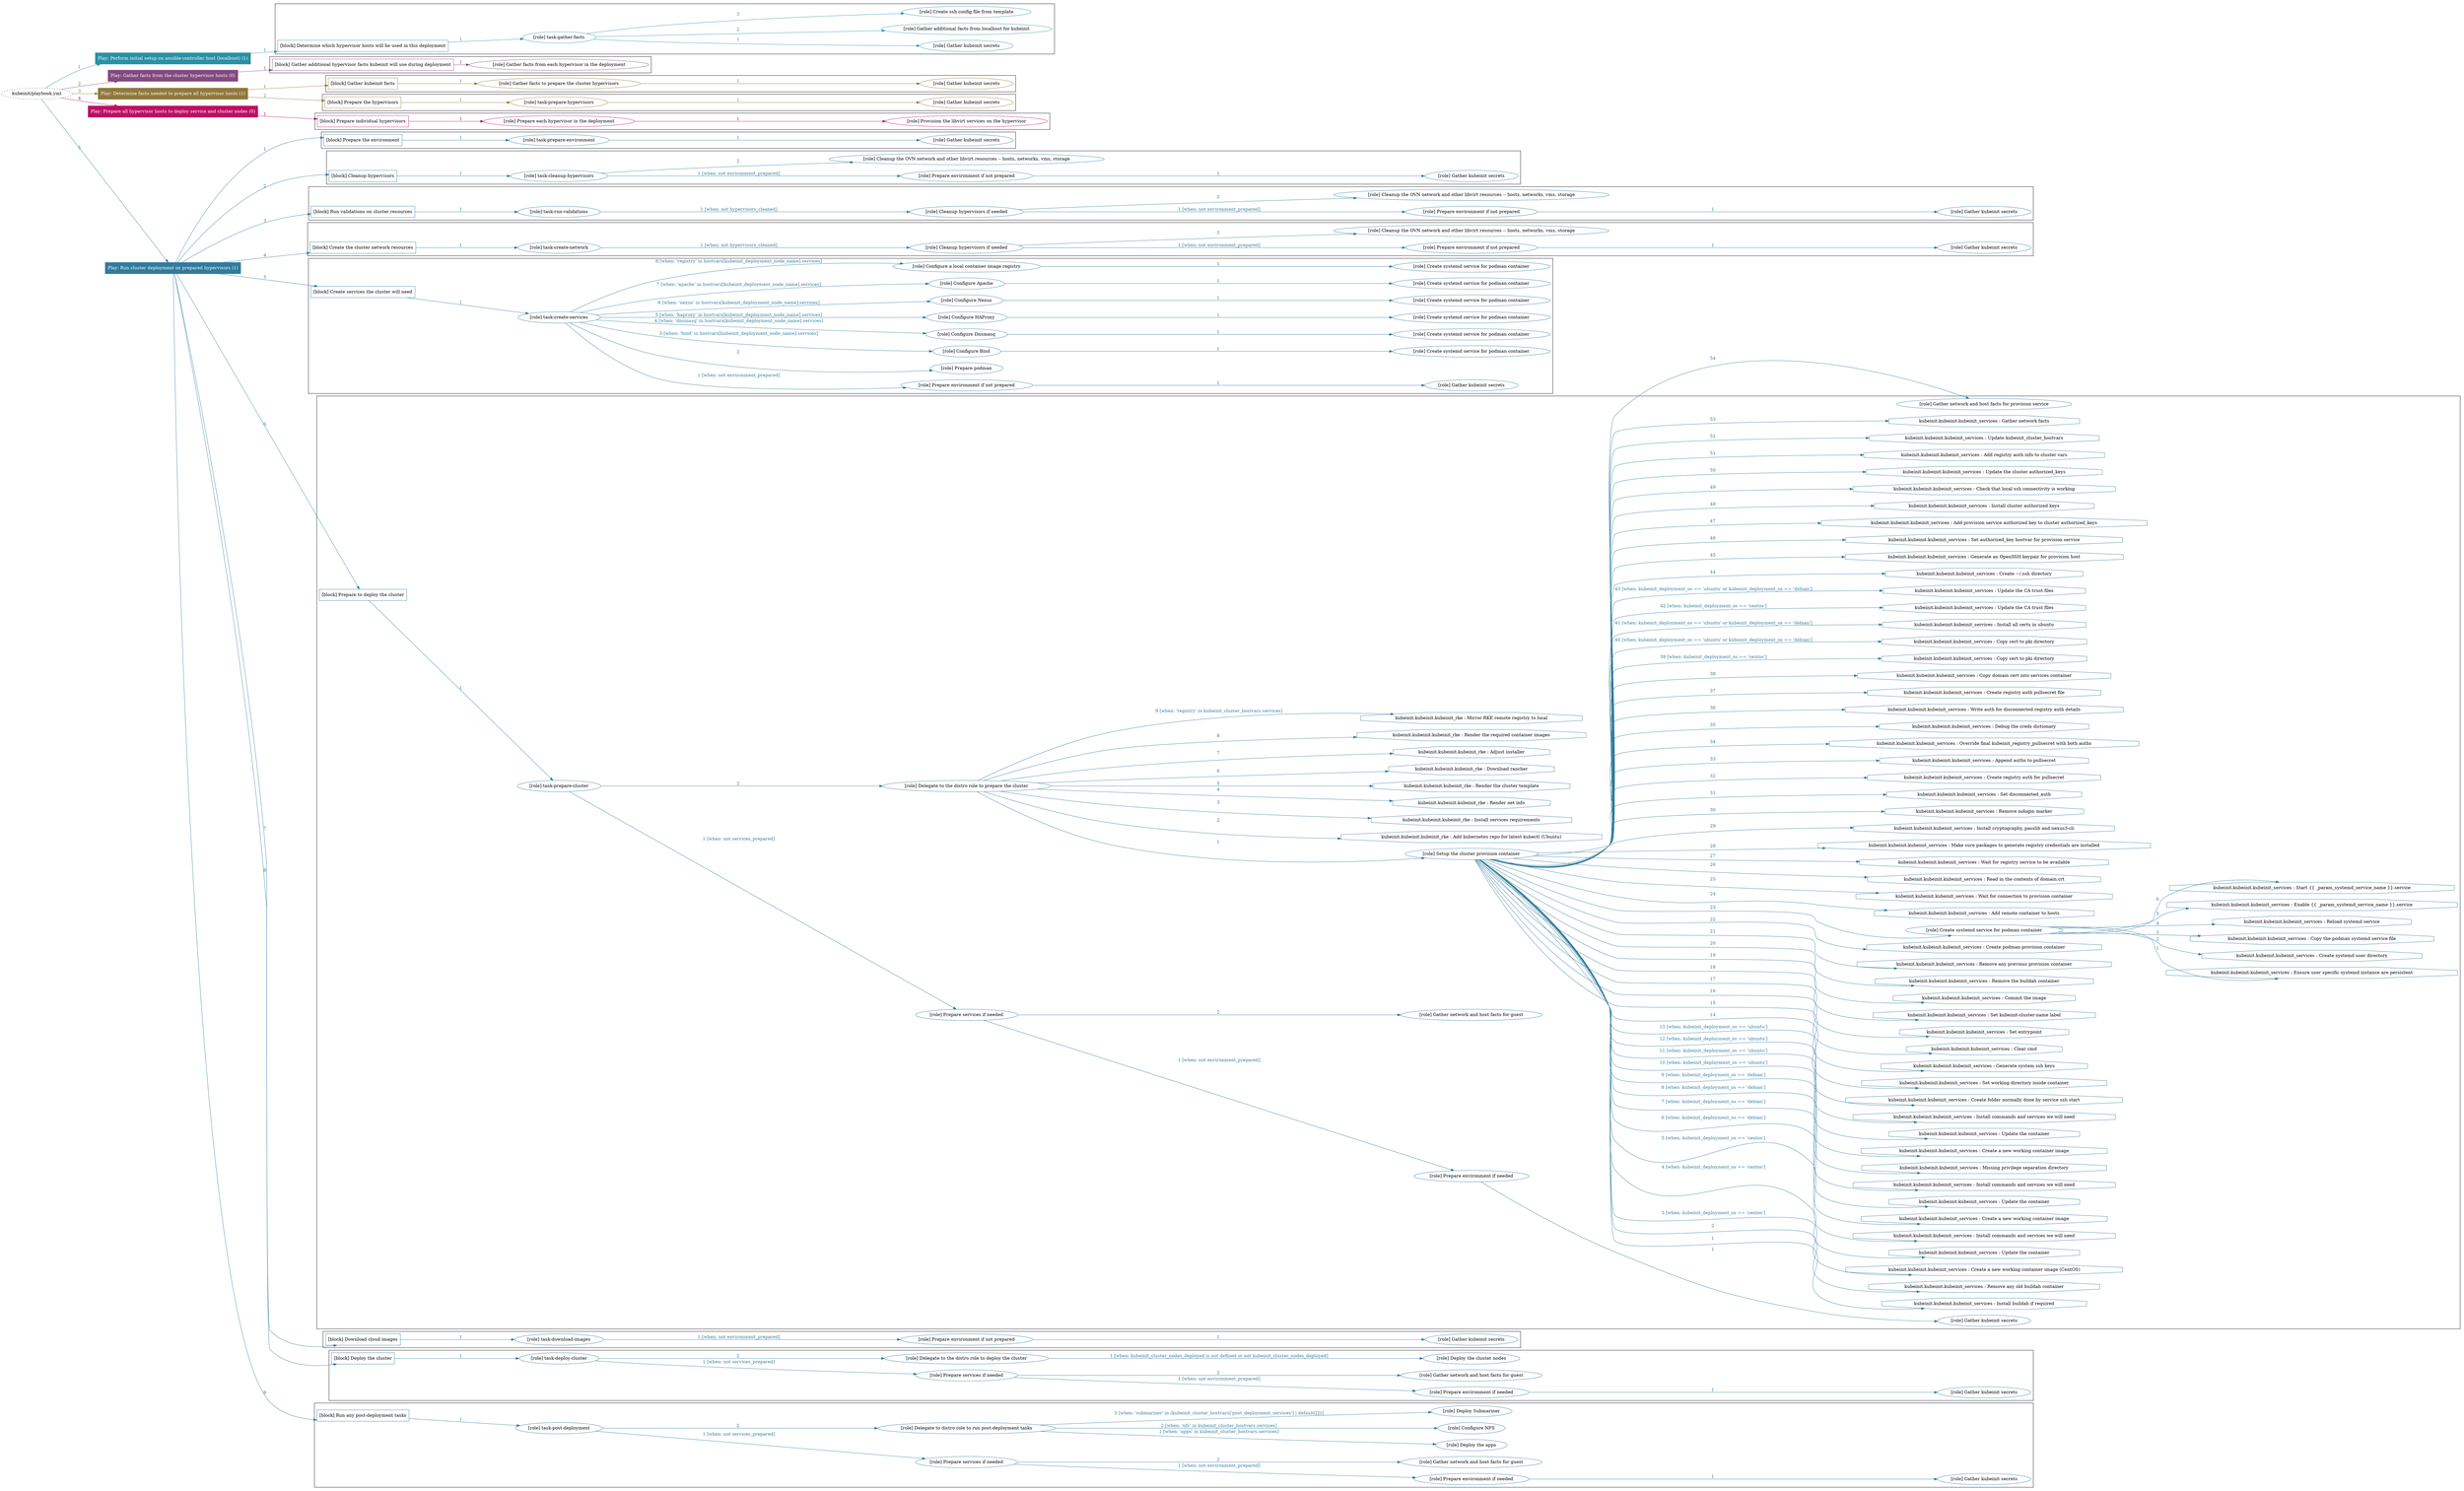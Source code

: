 digraph {
	graph [concentrate=true ordering=in rankdir=LR ratio=fill]
	edge [esep=5 sep=10]
	"kubeinit/playbook.yml" [URL="/home/runner/work/kubeinit/kubeinit/kubeinit/playbook.yml" id=playbook_b1bad58e style=dotted]
	"kubeinit/playbook.yml" -> play_9527c72a [label="1 " color="#2991a3" fontcolor="#2991a3" id=edge_b6df5b80 labeltooltip="1 " tooltip="1 "]
	subgraph "Play: Perform initial setup on ansible-controller host (localhost) (1)" {
		play_9527c72a [label="Play: Perform initial setup on ansible-controller host (localhost) (1)" URL="/home/runner/work/kubeinit/kubeinit/kubeinit/playbook.yml" color="#2991a3" fontcolor="#ffffff" id=play_9527c72a shape=box style=filled tooltip=localhost]
		play_9527c72a -> block_aa69390c [label=1 color="#2991a3" fontcolor="#2991a3" id=edge_f495b428 labeltooltip=1 tooltip=1]
		subgraph cluster_block_aa69390c {
			block_aa69390c [label="[block] Determine which hypervisor hosts will be used in this deployment" URL="/home/runner/work/kubeinit/kubeinit/kubeinit/playbook.yml" color="#2991a3" id=block_aa69390c labeltooltip="Determine which hypervisor hosts will be used in this deployment" shape=box tooltip="Determine which hypervisor hosts will be used in this deployment"]
			block_aa69390c -> role_25e00b60 [label="1 " color="#2991a3" fontcolor="#2991a3" id=edge_697743fc labeltooltip="1 " tooltip="1 "]
			subgraph "task-gather-facts" {
				role_25e00b60 [label="[role] task-gather-facts" URL="/home/runner/work/kubeinit/kubeinit/kubeinit/playbook.yml" color="#2991a3" id=role_25e00b60 tooltip="task-gather-facts"]
				role_25e00b60 -> role_a328f922 [label="1 " color="#2991a3" fontcolor="#2991a3" id=edge_f3da7734 labeltooltip="1 " tooltip="1 "]
				subgraph "Gather kubeinit secrets" {
					role_a328f922 [label="[role] Gather kubeinit secrets" URL="/home/runner/.ansible/collections/ansible_collections/kubeinit/kubeinit/roles/kubeinit_prepare/tasks/build_hypervisors_group.yml" color="#2991a3" id=role_a328f922 tooltip="Gather kubeinit secrets"]
				}
				role_25e00b60 -> role_5b462962 [label="2 " color="#2991a3" fontcolor="#2991a3" id=edge_8ee871c3 labeltooltip="2 " tooltip="2 "]
				subgraph "Gather additional facts from localhost for kubeinit" {
					role_5b462962 [label="[role] Gather additional facts from localhost for kubeinit" URL="/home/runner/.ansible/collections/ansible_collections/kubeinit/kubeinit/roles/kubeinit_prepare/tasks/build_hypervisors_group.yml" color="#2991a3" id=role_5b462962 tooltip="Gather additional facts from localhost for kubeinit"]
				}
				role_25e00b60 -> role_64b2471f [label="3 " color="#2991a3" fontcolor="#2991a3" id=edge_87f69b94 labeltooltip="3 " tooltip="3 "]
				subgraph "Create ssh config file from template" {
					role_64b2471f [label="[role] Create ssh config file from template" URL="/home/runner/.ansible/collections/ansible_collections/kubeinit/kubeinit/roles/kubeinit_prepare/tasks/build_hypervisors_group.yml" color="#2991a3" id=role_64b2471f tooltip="Create ssh config file from template"]
				}
			}
		}
	}
	"kubeinit/playbook.yml" -> play_abae5d87 [label="2 " color="#834980" fontcolor="#834980" id=edge_09be12aa labeltooltip="2 " tooltip="2 "]
	subgraph "Play: Gather facts from the cluster hypervisor hosts (0)" {
		play_abae5d87 [label="Play: Gather facts from the cluster hypervisor hosts (0)" URL="/home/runner/work/kubeinit/kubeinit/kubeinit/playbook.yml" color="#834980" fontcolor="#ffffff" id=play_abae5d87 shape=box style=filled tooltip="Play: Gather facts from the cluster hypervisor hosts (0)"]
		play_abae5d87 -> block_b57a91dd [label=1 color="#834980" fontcolor="#834980" id=edge_eb4ee175 labeltooltip=1 tooltip=1]
		subgraph cluster_block_b57a91dd {
			block_b57a91dd [label="[block] Gather additional hypervisor facts kubeinit will use during deployment" URL="/home/runner/work/kubeinit/kubeinit/kubeinit/playbook.yml" color="#834980" id=block_b57a91dd labeltooltip="Gather additional hypervisor facts kubeinit will use during deployment" shape=box tooltip="Gather additional hypervisor facts kubeinit will use during deployment"]
			block_b57a91dd -> role_c4b156f0 [label="1 " color="#834980" fontcolor="#834980" id=edge_475e1e16 labeltooltip="1 " tooltip="1 "]
			subgraph "Gather facts from each hypervisor in the deployment" {
				role_c4b156f0 [label="[role] Gather facts from each hypervisor in the deployment" URL="/home/runner/work/kubeinit/kubeinit/kubeinit/playbook.yml" color="#834980" id=role_c4b156f0 tooltip="Gather facts from each hypervisor in the deployment"]
			}
		}
	}
	"kubeinit/playbook.yml" -> play_e30eba4f [label="3 " color="#91783b" fontcolor="#91783b" id=edge_1fe5283f labeltooltip="3 " tooltip="3 "]
	subgraph "Play: Determine facts needed to prepare all hypervisor hosts (1)" {
		play_e30eba4f [label="Play: Determine facts needed to prepare all hypervisor hosts (1)" URL="/home/runner/work/kubeinit/kubeinit/kubeinit/playbook.yml" color="#91783b" fontcolor="#ffffff" id=play_e30eba4f shape=box style=filled tooltip=localhost]
		play_e30eba4f -> block_c3bb71dd [label=1 color="#91783b" fontcolor="#91783b" id=edge_9181beed labeltooltip=1 tooltip=1]
		subgraph cluster_block_c3bb71dd {
			block_c3bb71dd [label="[block] Gather kubeinit facts" URL="/home/runner/work/kubeinit/kubeinit/kubeinit/playbook.yml" color="#91783b" id=block_c3bb71dd labeltooltip="Gather kubeinit facts" shape=box tooltip="Gather kubeinit facts"]
			block_c3bb71dd -> role_f010d4d7 [label="1 " color="#91783b" fontcolor="#91783b" id=edge_f4582d26 labeltooltip="1 " tooltip="1 "]
			subgraph "Gather facts to prepare the cluster hypervisors" {
				role_f010d4d7 [label="[role] Gather facts to prepare the cluster hypervisors" URL="/home/runner/work/kubeinit/kubeinit/kubeinit/playbook.yml" color="#91783b" id=role_f010d4d7 tooltip="Gather facts to prepare the cluster hypervisors"]
				role_f010d4d7 -> role_03214252 [label="1 " color="#91783b" fontcolor="#91783b" id=edge_ac6c1ecf labeltooltip="1 " tooltip="1 "]
				subgraph "Gather kubeinit secrets" {
					role_03214252 [label="[role] Gather kubeinit secrets" URL="/home/runner/.ansible/collections/ansible_collections/kubeinit/kubeinit/roles/kubeinit_prepare/tasks/gather_kubeinit_facts.yml" color="#91783b" id=role_03214252 tooltip="Gather kubeinit secrets"]
				}
			}
		}
		play_e30eba4f -> block_a90c9fb5 [label=2 color="#91783b" fontcolor="#91783b" id=edge_bd8e2335 labeltooltip=2 tooltip=2]
		subgraph cluster_block_a90c9fb5 {
			block_a90c9fb5 [label="[block] Prepare the hypervisors" URL="/home/runner/work/kubeinit/kubeinit/kubeinit/playbook.yml" color="#91783b" id=block_a90c9fb5 labeltooltip="Prepare the hypervisors" shape=box tooltip="Prepare the hypervisors"]
			block_a90c9fb5 -> role_a9d86799 [label="1 " color="#91783b" fontcolor="#91783b" id=edge_13ec5d7f labeltooltip="1 " tooltip="1 "]
			subgraph "task-prepare-hypervisors" {
				role_a9d86799 [label="[role] task-prepare-hypervisors" URL="/home/runner/work/kubeinit/kubeinit/kubeinit/playbook.yml" color="#91783b" id=role_a9d86799 tooltip="task-prepare-hypervisors"]
				role_a9d86799 -> role_797ab20f [label="1 " color="#91783b" fontcolor="#91783b" id=edge_f994acc7 labeltooltip="1 " tooltip="1 "]
				subgraph "Gather kubeinit secrets" {
					role_797ab20f [label="[role] Gather kubeinit secrets" URL="/home/runner/.ansible/collections/ansible_collections/kubeinit/kubeinit/roles/kubeinit_prepare/tasks/gather_kubeinit_facts.yml" color="#91783b" id=role_797ab20f tooltip="Gather kubeinit secrets"]
				}
			}
		}
	}
	"kubeinit/playbook.yml" -> play_dbd507c7 [label="4 " color="#bd0f65" fontcolor="#bd0f65" id=edge_a6cb6d5e labeltooltip="4 " tooltip="4 "]
	subgraph "Play: Prepare all hypervisor hosts to deploy service and cluster nodes (0)" {
		play_dbd507c7 [label="Play: Prepare all hypervisor hosts to deploy service and cluster nodes (0)" URL="/home/runner/work/kubeinit/kubeinit/kubeinit/playbook.yml" color="#bd0f65" fontcolor="#ffffff" id=play_dbd507c7 shape=box style=filled tooltip="Play: Prepare all hypervisor hosts to deploy service and cluster nodes (0)"]
		play_dbd507c7 -> block_1286becc [label=1 color="#bd0f65" fontcolor="#bd0f65" id=edge_8b6fdfeb labeltooltip=1 tooltip=1]
		subgraph cluster_block_1286becc {
			block_1286becc [label="[block] Prepare individual hypervisors" URL="/home/runner/work/kubeinit/kubeinit/kubeinit/playbook.yml" color="#bd0f65" id=block_1286becc labeltooltip="Prepare individual hypervisors" shape=box tooltip="Prepare individual hypervisors"]
			block_1286becc -> role_36da4603 [label="1 " color="#bd0f65" fontcolor="#bd0f65" id=edge_43fb89dc labeltooltip="1 " tooltip="1 "]
			subgraph "Prepare each hypervisor in the deployment" {
				role_36da4603 [label="[role] Prepare each hypervisor in the deployment" URL="/home/runner/work/kubeinit/kubeinit/kubeinit/playbook.yml" color="#bd0f65" id=role_36da4603 tooltip="Prepare each hypervisor in the deployment"]
				role_36da4603 -> role_c387d12a [label="1 " color="#bd0f65" fontcolor="#bd0f65" id=edge_4067075e labeltooltip="1 " tooltip="1 "]
				subgraph "Provision the libvirt services on the hypervisor" {
					role_c387d12a [label="[role] Provision the libvirt services on the hypervisor" URL="/home/runner/.ansible/collections/ansible_collections/kubeinit/kubeinit/roles/kubeinit_prepare/tasks/prepare_hypervisor.yml" color="#bd0f65" id=role_c387d12a tooltip="Provision the libvirt services on the hypervisor"]
				}
			}
		}
	}
	"kubeinit/playbook.yml" -> play_601ad268 [label="5 " color="#307b9c" fontcolor="#307b9c" id=edge_100c6467 labeltooltip="5 " tooltip="5 "]
	subgraph "Play: Run cluster deployment on prepared hypervisors (1)" {
		play_601ad268 [label="Play: Run cluster deployment on prepared hypervisors (1)" URL="/home/runner/work/kubeinit/kubeinit/kubeinit/playbook.yml" color="#307b9c" fontcolor="#ffffff" id=play_601ad268 shape=box style=filled tooltip=localhost]
		play_601ad268 -> block_e841194a [label=1 color="#307b9c" fontcolor="#307b9c" id=edge_1723f44e labeltooltip=1 tooltip=1]
		subgraph cluster_block_e841194a {
			block_e841194a [label="[block] Prepare the environment" URL="/home/runner/work/kubeinit/kubeinit/kubeinit/playbook.yml" color="#307b9c" id=block_e841194a labeltooltip="Prepare the environment" shape=box tooltip="Prepare the environment"]
			block_e841194a -> role_38214472 [label="1 " color="#307b9c" fontcolor="#307b9c" id=edge_4aa152b4 labeltooltip="1 " tooltip="1 "]
			subgraph "task-prepare-environment" {
				role_38214472 [label="[role] task-prepare-environment" URL="/home/runner/work/kubeinit/kubeinit/kubeinit/playbook.yml" color="#307b9c" id=role_38214472 tooltip="task-prepare-environment"]
				role_38214472 -> role_973aa58c [label="1 " color="#307b9c" fontcolor="#307b9c" id=edge_1cd36036 labeltooltip="1 " tooltip="1 "]
				subgraph "Gather kubeinit secrets" {
					role_973aa58c [label="[role] Gather kubeinit secrets" URL="/home/runner/.ansible/collections/ansible_collections/kubeinit/kubeinit/roles/kubeinit_prepare/tasks/gather_kubeinit_facts.yml" color="#307b9c" id=role_973aa58c tooltip="Gather kubeinit secrets"]
				}
			}
		}
		play_601ad268 -> block_c323da38 [label=2 color="#307b9c" fontcolor="#307b9c" id=edge_09263266 labeltooltip=2 tooltip=2]
		subgraph cluster_block_c323da38 {
			block_c323da38 [label="[block] Cleanup hypervisors" URL="/home/runner/work/kubeinit/kubeinit/kubeinit/playbook.yml" color="#307b9c" id=block_c323da38 labeltooltip="Cleanup hypervisors" shape=box tooltip="Cleanup hypervisors"]
			block_c323da38 -> role_66b9d430 [label="1 " color="#307b9c" fontcolor="#307b9c" id=edge_60ff0bf6 labeltooltip="1 " tooltip="1 "]
			subgraph "task-cleanup-hypervisors" {
				role_66b9d430 [label="[role] task-cleanup-hypervisors" URL="/home/runner/work/kubeinit/kubeinit/kubeinit/playbook.yml" color="#307b9c" id=role_66b9d430 tooltip="task-cleanup-hypervisors"]
				role_66b9d430 -> role_0edb6c27 [label="1 [when: not environment_prepared]" color="#307b9c" fontcolor="#307b9c" id=edge_cd5423a4 labeltooltip="1 [when: not environment_prepared]" tooltip="1 [when: not environment_prepared]"]
				subgraph "Prepare environment if not prepared" {
					role_0edb6c27 [label="[role] Prepare environment if not prepared" URL="/home/runner/.ansible/collections/ansible_collections/kubeinit/kubeinit/roles/kubeinit_prepare/tasks/cleanup_hypervisors.yml" color="#307b9c" id=role_0edb6c27 tooltip="Prepare environment if not prepared"]
					role_0edb6c27 -> role_29827ba6 [label="1 " color="#307b9c" fontcolor="#307b9c" id=edge_06f7ce72 labeltooltip="1 " tooltip="1 "]
					subgraph "Gather kubeinit secrets" {
						role_29827ba6 [label="[role] Gather kubeinit secrets" URL="/home/runner/.ansible/collections/ansible_collections/kubeinit/kubeinit/roles/kubeinit_prepare/tasks/gather_kubeinit_facts.yml" color="#307b9c" id=role_29827ba6 tooltip="Gather kubeinit secrets"]
					}
				}
				role_66b9d430 -> role_4167bbcc [label="2 " color="#307b9c" fontcolor="#307b9c" id=edge_e3a7931a labeltooltip="2 " tooltip="2 "]
				subgraph "Cleanup the OVN network and other libvirt resources -- hosts, networks, vms, storage" {
					role_4167bbcc [label="[role] Cleanup the OVN network and other libvirt resources -- hosts, networks, vms, storage" URL="/home/runner/.ansible/collections/ansible_collections/kubeinit/kubeinit/roles/kubeinit_prepare/tasks/cleanup_hypervisors.yml" color="#307b9c" id=role_4167bbcc tooltip="Cleanup the OVN network and other libvirt resources -- hosts, networks, vms, storage"]
				}
			}
		}
		play_601ad268 -> block_5a0d6bdc [label=3 color="#307b9c" fontcolor="#307b9c" id=edge_070b7b12 labeltooltip=3 tooltip=3]
		subgraph cluster_block_5a0d6bdc {
			block_5a0d6bdc [label="[block] Run validations on cluster resources" URL="/home/runner/work/kubeinit/kubeinit/kubeinit/playbook.yml" color="#307b9c" id=block_5a0d6bdc labeltooltip="Run validations on cluster resources" shape=box tooltip="Run validations on cluster resources"]
			block_5a0d6bdc -> role_bc359895 [label="1 " color="#307b9c" fontcolor="#307b9c" id=edge_503ea8d7 labeltooltip="1 " tooltip="1 "]
			subgraph "task-run-validations" {
				role_bc359895 [label="[role] task-run-validations" URL="/home/runner/work/kubeinit/kubeinit/kubeinit/playbook.yml" color="#307b9c" id=role_bc359895 tooltip="task-run-validations"]
				role_bc359895 -> role_d787d481 [label="1 [when: not hypervisors_cleaned]" color="#307b9c" fontcolor="#307b9c" id=edge_9349b8a4 labeltooltip="1 [when: not hypervisors_cleaned]" tooltip="1 [when: not hypervisors_cleaned]"]
				subgraph "Cleanup hypervisors if needed" {
					role_d787d481 [label="[role] Cleanup hypervisors if needed" URL="/home/runner/.ansible/collections/ansible_collections/kubeinit/kubeinit/roles/kubeinit_validations/tasks/main.yml" color="#307b9c" id=role_d787d481 tooltip="Cleanup hypervisors if needed"]
					role_d787d481 -> role_084955d1 [label="1 [when: not environment_prepared]" color="#307b9c" fontcolor="#307b9c" id=edge_5cf171eb labeltooltip="1 [when: not environment_prepared]" tooltip="1 [when: not environment_prepared]"]
					subgraph "Prepare environment if not prepared" {
						role_084955d1 [label="[role] Prepare environment if not prepared" URL="/home/runner/.ansible/collections/ansible_collections/kubeinit/kubeinit/roles/kubeinit_prepare/tasks/cleanup_hypervisors.yml" color="#307b9c" id=role_084955d1 tooltip="Prepare environment if not prepared"]
						role_084955d1 -> role_180de8d4 [label="1 " color="#307b9c" fontcolor="#307b9c" id=edge_1adbe04f labeltooltip="1 " tooltip="1 "]
						subgraph "Gather kubeinit secrets" {
							role_180de8d4 [label="[role] Gather kubeinit secrets" URL="/home/runner/.ansible/collections/ansible_collections/kubeinit/kubeinit/roles/kubeinit_prepare/tasks/gather_kubeinit_facts.yml" color="#307b9c" id=role_180de8d4 tooltip="Gather kubeinit secrets"]
						}
					}
					role_d787d481 -> role_079d0e29 [label="2 " color="#307b9c" fontcolor="#307b9c" id=edge_2fb388e9 labeltooltip="2 " tooltip="2 "]
					subgraph "Cleanup the OVN network and other libvirt resources -- hosts, networks, vms, storage" {
						role_079d0e29 [label="[role] Cleanup the OVN network and other libvirt resources -- hosts, networks, vms, storage" URL="/home/runner/.ansible/collections/ansible_collections/kubeinit/kubeinit/roles/kubeinit_prepare/tasks/cleanup_hypervisors.yml" color="#307b9c" id=role_079d0e29 tooltip="Cleanup the OVN network and other libvirt resources -- hosts, networks, vms, storage"]
					}
				}
			}
		}
		play_601ad268 -> block_1d22e29d [label=4 color="#307b9c" fontcolor="#307b9c" id=edge_f479684e labeltooltip=4 tooltip=4]
		subgraph cluster_block_1d22e29d {
			block_1d22e29d [label="[block] Create the cluster network resources" URL="/home/runner/work/kubeinit/kubeinit/kubeinit/playbook.yml" color="#307b9c" id=block_1d22e29d labeltooltip="Create the cluster network resources" shape=box tooltip="Create the cluster network resources"]
			block_1d22e29d -> role_6da282f4 [label="1 " color="#307b9c" fontcolor="#307b9c" id=edge_3fd1c059 labeltooltip="1 " tooltip="1 "]
			subgraph "task-create-network" {
				role_6da282f4 [label="[role] task-create-network" URL="/home/runner/work/kubeinit/kubeinit/kubeinit/playbook.yml" color="#307b9c" id=role_6da282f4 tooltip="task-create-network"]
				role_6da282f4 -> role_44a659de [label="1 [when: not hypervisors_cleaned]" color="#307b9c" fontcolor="#307b9c" id=edge_5d43bfa9 labeltooltip="1 [when: not hypervisors_cleaned]" tooltip="1 [when: not hypervisors_cleaned]"]
				subgraph "Cleanup hypervisors if needed" {
					role_44a659de [label="[role] Cleanup hypervisors if needed" URL="/home/runner/.ansible/collections/ansible_collections/kubeinit/kubeinit/roles/kubeinit_libvirt/tasks/create_network.yml" color="#307b9c" id=role_44a659de tooltip="Cleanup hypervisors if needed"]
					role_44a659de -> role_20f8ce6c [label="1 [when: not environment_prepared]" color="#307b9c" fontcolor="#307b9c" id=edge_81cb7544 labeltooltip="1 [when: not environment_prepared]" tooltip="1 [when: not environment_prepared]"]
					subgraph "Prepare environment if not prepared" {
						role_20f8ce6c [label="[role] Prepare environment if not prepared" URL="/home/runner/.ansible/collections/ansible_collections/kubeinit/kubeinit/roles/kubeinit_prepare/tasks/cleanup_hypervisors.yml" color="#307b9c" id=role_20f8ce6c tooltip="Prepare environment if not prepared"]
						role_20f8ce6c -> role_c76e15e5 [label="1 " color="#307b9c" fontcolor="#307b9c" id=edge_e3174ff3 labeltooltip="1 " tooltip="1 "]
						subgraph "Gather kubeinit secrets" {
							role_c76e15e5 [label="[role] Gather kubeinit secrets" URL="/home/runner/.ansible/collections/ansible_collections/kubeinit/kubeinit/roles/kubeinit_prepare/tasks/gather_kubeinit_facts.yml" color="#307b9c" id=role_c76e15e5 tooltip="Gather kubeinit secrets"]
						}
					}
					role_44a659de -> role_7770e9ba [label="2 " color="#307b9c" fontcolor="#307b9c" id=edge_571e908a labeltooltip="2 " tooltip="2 "]
					subgraph "Cleanup the OVN network and other libvirt resources -- hosts, networks, vms, storage" {
						role_7770e9ba [label="[role] Cleanup the OVN network and other libvirt resources -- hosts, networks, vms, storage" URL="/home/runner/.ansible/collections/ansible_collections/kubeinit/kubeinit/roles/kubeinit_prepare/tasks/cleanup_hypervisors.yml" color="#307b9c" id=role_7770e9ba tooltip="Cleanup the OVN network and other libvirt resources -- hosts, networks, vms, storage"]
					}
				}
			}
		}
		play_601ad268 -> block_40aa85fc [label=5 color="#307b9c" fontcolor="#307b9c" id=edge_59d4d61e labeltooltip=5 tooltip=5]
		subgraph cluster_block_40aa85fc {
			block_40aa85fc [label="[block] Create services the cluster will need" URL="/home/runner/work/kubeinit/kubeinit/kubeinit/playbook.yml" color="#307b9c" id=block_40aa85fc labeltooltip="Create services the cluster will need" shape=box tooltip="Create services the cluster will need"]
			block_40aa85fc -> role_5edaaf74 [label="1 " color="#307b9c" fontcolor="#307b9c" id=edge_7f627119 labeltooltip="1 " tooltip="1 "]
			subgraph "task-create-services" {
				role_5edaaf74 [label="[role] task-create-services" URL="/home/runner/work/kubeinit/kubeinit/kubeinit/playbook.yml" color="#307b9c" id=role_5edaaf74 tooltip="task-create-services"]
				role_5edaaf74 -> role_6d85de37 [label="1 [when: not environment_prepared]" color="#307b9c" fontcolor="#307b9c" id=edge_eb0b5fef labeltooltip="1 [when: not environment_prepared]" tooltip="1 [when: not environment_prepared]"]
				subgraph "Prepare environment if not prepared" {
					role_6d85de37 [label="[role] Prepare environment if not prepared" URL="/home/runner/.ansible/collections/ansible_collections/kubeinit/kubeinit/roles/kubeinit_services/tasks/main.yml" color="#307b9c" id=role_6d85de37 tooltip="Prepare environment if not prepared"]
					role_6d85de37 -> role_de5a8588 [label="1 " color="#307b9c" fontcolor="#307b9c" id=edge_f8ee4c2e labeltooltip="1 " tooltip="1 "]
					subgraph "Gather kubeinit secrets" {
						role_de5a8588 [label="[role] Gather kubeinit secrets" URL="/home/runner/.ansible/collections/ansible_collections/kubeinit/kubeinit/roles/kubeinit_prepare/tasks/gather_kubeinit_facts.yml" color="#307b9c" id=role_de5a8588 tooltip="Gather kubeinit secrets"]
					}
				}
				role_5edaaf74 -> role_7bdd53ef [label="2 " color="#307b9c" fontcolor="#307b9c" id=edge_f7e1e054 labeltooltip="2 " tooltip="2 "]
				subgraph "Prepare podman" {
					role_7bdd53ef [label="[role] Prepare podman" URL="/home/runner/.ansible/collections/ansible_collections/kubeinit/kubeinit/roles/kubeinit_services/tasks/00_create_service_pod.yml" color="#307b9c" id=role_7bdd53ef tooltip="Prepare podman"]
				}
				role_5edaaf74 -> role_c1059bbf [label="3 [when: 'bind' in hostvars[kubeinit_deployment_node_name].services]" color="#307b9c" fontcolor="#307b9c" id=edge_78427d2a labeltooltip="3 [when: 'bind' in hostvars[kubeinit_deployment_node_name].services]" tooltip="3 [when: 'bind' in hostvars[kubeinit_deployment_node_name].services]"]
				subgraph "Configure Bind" {
					role_c1059bbf [label="[role] Configure Bind" URL="/home/runner/.ansible/collections/ansible_collections/kubeinit/kubeinit/roles/kubeinit_services/tasks/start_services_containers.yml" color="#307b9c" id=role_c1059bbf tooltip="Configure Bind"]
					role_c1059bbf -> role_423d798b [label="1 " color="#307b9c" fontcolor="#307b9c" id=edge_5c717b5f labeltooltip="1 " tooltip="1 "]
					subgraph "Create systemd service for podman container" {
						role_423d798b [label="[role] Create systemd service for podman container" URL="/home/runner/.ansible/collections/ansible_collections/kubeinit/kubeinit/roles/kubeinit_bind/tasks/main.yml" color="#307b9c" id=role_423d798b tooltip="Create systemd service for podman container"]
					}
				}
				role_5edaaf74 -> role_b6aaa06a [label="4 [when: 'dnsmasq' in hostvars[kubeinit_deployment_node_name].services]" color="#307b9c" fontcolor="#307b9c" id=edge_eff3ed2c labeltooltip="4 [when: 'dnsmasq' in hostvars[kubeinit_deployment_node_name].services]" tooltip="4 [when: 'dnsmasq' in hostvars[kubeinit_deployment_node_name].services]"]
				subgraph "Configure Dnsmasq" {
					role_b6aaa06a [label="[role] Configure Dnsmasq" URL="/home/runner/.ansible/collections/ansible_collections/kubeinit/kubeinit/roles/kubeinit_services/tasks/start_services_containers.yml" color="#307b9c" id=role_b6aaa06a tooltip="Configure Dnsmasq"]
					role_b6aaa06a -> role_3fdf808e [label="1 " color="#307b9c" fontcolor="#307b9c" id=edge_3a1466cd labeltooltip="1 " tooltip="1 "]
					subgraph "Create systemd service for podman container" {
						role_3fdf808e [label="[role] Create systemd service for podman container" URL="/home/runner/.ansible/collections/ansible_collections/kubeinit/kubeinit/roles/kubeinit_dnsmasq/tasks/main.yml" color="#307b9c" id=role_3fdf808e tooltip="Create systemd service for podman container"]
					}
				}
				role_5edaaf74 -> role_adf987e3 [label="5 [when: 'haproxy' in hostvars[kubeinit_deployment_node_name].services]" color="#307b9c" fontcolor="#307b9c" id=edge_5797b8cd labeltooltip="5 [when: 'haproxy' in hostvars[kubeinit_deployment_node_name].services]" tooltip="5 [when: 'haproxy' in hostvars[kubeinit_deployment_node_name].services]"]
				subgraph "Configure HAProxy" {
					role_adf987e3 [label="[role] Configure HAProxy" URL="/home/runner/.ansible/collections/ansible_collections/kubeinit/kubeinit/roles/kubeinit_services/tasks/start_services_containers.yml" color="#307b9c" id=role_adf987e3 tooltip="Configure HAProxy"]
					role_adf987e3 -> role_3ed45c42 [label="1 " color="#307b9c" fontcolor="#307b9c" id=edge_fc3a5cdd labeltooltip="1 " tooltip="1 "]
					subgraph "Create systemd service for podman container" {
						role_3ed45c42 [label="[role] Create systemd service for podman container" URL="/home/runner/.ansible/collections/ansible_collections/kubeinit/kubeinit/roles/kubeinit_haproxy/tasks/main.yml" color="#307b9c" id=role_3ed45c42 tooltip="Create systemd service for podman container"]
					}
				}
				role_5edaaf74 -> role_df6b905d [label="6 [when: 'nexus' in hostvars[kubeinit_deployment_node_name].services]" color="#307b9c" fontcolor="#307b9c" id=edge_05e4be2e labeltooltip="6 [when: 'nexus' in hostvars[kubeinit_deployment_node_name].services]" tooltip="6 [when: 'nexus' in hostvars[kubeinit_deployment_node_name].services]"]
				subgraph "Configure Nexus" {
					role_df6b905d [label="[role] Configure Nexus" URL="/home/runner/.ansible/collections/ansible_collections/kubeinit/kubeinit/roles/kubeinit_services/tasks/start_services_containers.yml" color="#307b9c" id=role_df6b905d tooltip="Configure Nexus"]
					role_df6b905d -> role_016322f5 [label="1 " color="#307b9c" fontcolor="#307b9c" id=edge_67e135b9 labeltooltip="1 " tooltip="1 "]
					subgraph "Create systemd service for podman container" {
						role_016322f5 [label="[role] Create systemd service for podman container" URL="/home/runner/.ansible/collections/ansible_collections/kubeinit/kubeinit/roles/kubeinit_nexus/tasks/main.yml" color="#307b9c" id=role_016322f5 tooltip="Create systemd service for podman container"]
					}
				}
				role_5edaaf74 -> role_e62c1f7a [label="7 [when: 'apache' in hostvars[kubeinit_deployment_node_name].services]" color="#307b9c" fontcolor="#307b9c" id=edge_7e892c35 labeltooltip="7 [when: 'apache' in hostvars[kubeinit_deployment_node_name].services]" tooltip="7 [when: 'apache' in hostvars[kubeinit_deployment_node_name].services]"]
				subgraph "Configure Apache" {
					role_e62c1f7a [label="[role] Configure Apache" URL="/home/runner/.ansible/collections/ansible_collections/kubeinit/kubeinit/roles/kubeinit_services/tasks/start_services_containers.yml" color="#307b9c" id=role_e62c1f7a tooltip="Configure Apache"]
					role_e62c1f7a -> role_3ae9972b [label="1 " color="#307b9c" fontcolor="#307b9c" id=edge_e54acade labeltooltip="1 " tooltip="1 "]
					subgraph "Create systemd service for podman container" {
						role_3ae9972b [label="[role] Create systemd service for podman container" URL="/home/runner/.ansible/collections/ansible_collections/kubeinit/kubeinit/roles/kubeinit_apache/tasks/main.yml" color="#307b9c" id=role_3ae9972b tooltip="Create systemd service for podman container"]
					}
				}
				role_5edaaf74 -> role_e15a790a [label="8 [when: 'registry' in hostvars[kubeinit_deployment_node_name].services]" color="#307b9c" fontcolor="#307b9c" id=edge_d5eba4dd labeltooltip="8 [when: 'registry' in hostvars[kubeinit_deployment_node_name].services]" tooltip="8 [when: 'registry' in hostvars[kubeinit_deployment_node_name].services]"]
				subgraph "Configure a local container image registry" {
					role_e15a790a [label="[role] Configure a local container image registry" URL="/home/runner/.ansible/collections/ansible_collections/kubeinit/kubeinit/roles/kubeinit_services/tasks/start_services_containers.yml" color="#307b9c" id=role_e15a790a tooltip="Configure a local container image registry"]
					role_e15a790a -> role_994c494c [label="1 " color="#307b9c" fontcolor="#307b9c" id=edge_7ffe2c02 labeltooltip="1 " tooltip="1 "]
					subgraph "Create systemd service for podman container" {
						role_994c494c [label="[role] Create systemd service for podman container" URL="/home/runner/.ansible/collections/ansible_collections/kubeinit/kubeinit/roles/kubeinit_registry/tasks/main.yml" color="#307b9c" id=role_994c494c tooltip="Create systemd service for podman container"]
					}
				}
			}
		}
		play_601ad268 -> block_38e50327 [label=6 color="#307b9c" fontcolor="#307b9c" id=edge_ba4723cd labeltooltip=6 tooltip=6]
		subgraph cluster_block_38e50327 {
			block_38e50327 [label="[block] Prepare to deploy the cluster" URL="/home/runner/work/kubeinit/kubeinit/kubeinit/playbook.yml" color="#307b9c" id=block_38e50327 labeltooltip="Prepare to deploy the cluster" shape=box tooltip="Prepare to deploy the cluster"]
			block_38e50327 -> role_1b8fc2cb [label="1 " color="#307b9c" fontcolor="#307b9c" id=edge_245e83b4 labeltooltip="1 " tooltip="1 "]
			subgraph "task-prepare-cluster" {
				role_1b8fc2cb [label="[role] task-prepare-cluster" URL="/home/runner/work/kubeinit/kubeinit/kubeinit/playbook.yml" color="#307b9c" id=role_1b8fc2cb tooltip="task-prepare-cluster"]
				role_1b8fc2cb -> role_244c736a [label="1 [when: not services_prepared]" color="#307b9c" fontcolor="#307b9c" id=edge_edd333ca labeltooltip="1 [when: not services_prepared]" tooltip="1 [when: not services_prepared]"]
				subgraph "Prepare services if needed" {
					role_244c736a [label="[role] Prepare services if needed" URL="/home/runner/.ansible/collections/ansible_collections/kubeinit/kubeinit/roles/kubeinit_prepare/tasks/prepare_cluster.yml" color="#307b9c" id=role_244c736a tooltip="Prepare services if needed"]
					role_244c736a -> role_b6c715ca [label="1 [when: not environment_prepared]" color="#307b9c" fontcolor="#307b9c" id=edge_f46456cc labeltooltip="1 [when: not environment_prepared]" tooltip="1 [when: not environment_prepared]"]
					subgraph "Prepare environment if needed" {
						role_b6c715ca [label="[role] Prepare environment if needed" URL="/home/runner/.ansible/collections/ansible_collections/kubeinit/kubeinit/roles/kubeinit_services/tasks/prepare_services.yml" color="#307b9c" id=role_b6c715ca tooltip="Prepare environment if needed"]
						role_b6c715ca -> role_fb45ec0f [label="1 " color="#307b9c" fontcolor="#307b9c" id=edge_d0b2a6a2 labeltooltip="1 " tooltip="1 "]
						subgraph "Gather kubeinit secrets" {
							role_fb45ec0f [label="[role] Gather kubeinit secrets" URL="/home/runner/.ansible/collections/ansible_collections/kubeinit/kubeinit/roles/kubeinit_prepare/tasks/gather_kubeinit_facts.yml" color="#307b9c" id=role_fb45ec0f tooltip="Gather kubeinit secrets"]
						}
					}
					role_244c736a -> role_95f3f786 [label="2 " color="#307b9c" fontcolor="#307b9c" id=edge_afbea5e3 labeltooltip="2 " tooltip="2 "]
					subgraph "Gather network and host facts for guest" {
						role_95f3f786 [label="[role] Gather network and host facts for guest" URL="/home/runner/.ansible/collections/ansible_collections/kubeinit/kubeinit/roles/kubeinit_services/tasks/prepare_services.yml" color="#307b9c" id=role_95f3f786 tooltip="Gather network and host facts for guest"]
					}
				}
				role_1b8fc2cb -> role_eae74c01 [label="2 " color="#307b9c" fontcolor="#307b9c" id=edge_0d72910f labeltooltip="2 " tooltip="2 "]
				subgraph "Delegate to the distro role to prepare the cluster" {
					role_eae74c01 [label="[role] Delegate to the distro role to prepare the cluster" URL="/home/runner/.ansible/collections/ansible_collections/kubeinit/kubeinit/roles/kubeinit_prepare/tasks/prepare_cluster.yml" color="#307b9c" id=role_eae74c01 tooltip="Delegate to the distro role to prepare the cluster"]
					role_eae74c01 -> role_6b36de7e [label="1 " color="#307b9c" fontcolor="#307b9c" id=edge_f10dbb3f labeltooltip="1 " tooltip="1 "]
					subgraph "Setup the cluster provision container" {
						role_6b36de7e [label="[role] Setup the cluster provision container" URL="/home/runner/.ansible/collections/ansible_collections/kubeinit/kubeinit/roles/kubeinit_rke/tasks/prepare_cluster.yml" color="#307b9c" id=role_6b36de7e tooltip="Setup the cluster provision container"]
						task_4d794891 [label="kubeinit.kubeinit.kubeinit_services : Install buildah if required" URL="/home/runner/.ansible/collections/ansible_collections/kubeinit/kubeinit/roles/kubeinit_services/tasks/create_provision_container.yml" color="#307b9c" id=task_4d794891 shape=octagon tooltip="kubeinit.kubeinit.kubeinit_services : Install buildah if required"]
						role_6b36de7e -> task_4d794891 [label="1 " color="#307b9c" fontcolor="#307b9c" id=edge_d38ecf24 labeltooltip="1 " tooltip="1 "]
						task_14abb3ce [label="kubeinit.kubeinit.kubeinit_services : Remove any old buildah container" URL="/home/runner/.ansible/collections/ansible_collections/kubeinit/kubeinit/roles/kubeinit_services/tasks/create_provision_container.yml" color="#307b9c" id=task_14abb3ce shape=octagon tooltip="kubeinit.kubeinit.kubeinit_services : Remove any old buildah container"]
						role_6b36de7e -> task_14abb3ce [label="2 " color="#307b9c" fontcolor="#307b9c" id=edge_d3a6513f labeltooltip="2 " tooltip="2 "]
						task_a50954ff [label="kubeinit.kubeinit.kubeinit_services : Create a new working container image (CentOS)" URL="/home/runner/.ansible/collections/ansible_collections/kubeinit/kubeinit/roles/kubeinit_services/tasks/create_provision_container.yml" color="#307b9c" id=task_a50954ff shape=octagon tooltip="kubeinit.kubeinit.kubeinit_services : Create a new working container image (CentOS)"]
						role_6b36de7e -> task_a50954ff [label="3 [when: kubeinit_deployment_os == 'centos']" color="#307b9c" fontcolor="#307b9c" id=edge_c4c0568d labeltooltip="3 [when: kubeinit_deployment_os == 'centos']" tooltip="3 [when: kubeinit_deployment_os == 'centos']"]
						task_f19ae50f [label="kubeinit.kubeinit.kubeinit_services : Update the container" URL="/home/runner/.ansible/collections/ansible_collections/kubeinit/kubeinit/roles/kubeinit_services/tasks/create_provision_container.yml" color="#307b9c" id=task_f19ae50f shape=octagon tooltip="kubeinit.kubeinit.kubeinit_services : Update the container"]
						role_6b36de7e -> task_f19ae50f [label="4 [when: kubeinit_deployment_os == 'centos']" color="#307b9c" fontcolor="#307b9c" id=edge_b00ba2d8 labeltooltip="4 [when: kubeinit_deployment_os == 'centos']" tooltip="4 [when: kubeinit_deployment_os == 'centos']"]
						task_1953c4c3 [label="kubeinit.kubeinit.kubeinit_services : Install commands and services we will need" URL="/home/runner/.ansible/collections/ansible_collections/kubeinit/kubeinit/roles/kubeinit_services/tasks/create_provision_container.yml" color="#307b9c" id=task_1953c4c3 shape=octagon tooltip="kubeinit.kubeinit.kubeinit_services : Install commands and services we will need"]
						role_6b36de7e -> task_1953c4c3 [label="5 [when: kubeinit_deployment_os == 'centos']" color="#307b9c" fontcolor="#307b9c" id=edge_7c2de3dc labeltooltip="5 [when: kubeinit_deployment_os == 'centos']" tooltip="5 [when: kubeinit_deployment_os == 'centos']"]
						task_08ca5589 [label="kubeinit.kubeinit.kubeinit_services : Create a new working container image" URL="/home/runner/.ansible/collections/ansible_collections/kubeinit/kubeinit/roles/kubeinit_services/tasks/create_provision_container.yml" color="#307b9c" id=task_08ca5589 shape=octagon tooltip="kubeinit.kubeinit.kubeinit_services : Create a new working container image"]
						role_6b36de7e -> task_08ca5589 [label="6 [when: kubeinit_deployment_os == 'debian']" color="#307b9c" fontcolor="#307b9c" id=edge_5a1a06cc labeltooltip="6 [when: kubeinit_deployment_os == 'debian']" tooltip="6 [when: kubeinit_deployment_os == 'debian']"]
						task_a9928c67 [label="kubeinit.kubeinit.kubeinit_services : Update the container" URL="/home/runner/.ansible/collections/ansible_collections/kubeinit/kubeinit/roles/kubeinit_services/tasks/create_provision_container.yml" color="#307b9c" id=task_a9928c67 shape=octagon tooltip="kubeinit.kubeinit.kubeinit_services : Update the container"]
						role_6b36de7e -> task_a9928c67 [label="7 [when: kubeinit_deployment_os == 'debian']" color="#307b9c" fontcolor="#307b9c" id=edge_671ab811 labeltooltip="7 [when: kubeinit_deployment_os == 'debian']" tooltip="7 [when: kubeinit_deployment_os == 'debian']"]
						task_e62a3ee8 [label="kubeinit.kubeinit.kubeinit_services : Install commands and services we will need" URL="/home/runner/.ansible/collections/ansible_collections/kubeinit/kubeinit/roles/kubeinit_services/tasks/create_provision_container.yml" color="#307b9c" id=task_e62a3ee8 shape=octagon tooltip="kubeinit.kubeinit.kubeinit_services : Install commands and services we will need"]
						role_6b36de7e -> task_e62a3ee8 [label="8 [when: kubeinit_deployment_os == 'debian']" color="#307b9c" fontcolor="#307b9c" id=edge_8eede4c6 labeltooltip="8 [when: kubeinit_deployment_os == 'debian']" tooltip="8 [when: kubeinit_deployment_os == 'debian']"]
						task_aff9d380 [label="kubeinit.kubeinit.kubeinit_services : Missing privilege separation directory" URL="/home/runner/.ansible/collections/ansible_collections/kubeinit/kubeinit/roles/kubeinit_services/tasks/create_provision_container.yml" color="#307b9c" id=task_aff9d380 shape=octagon tooltip="kubeinit.kubeinit.kubeinit_services : Missing privilege separation directory"]
						role_6b36de7e -> task_aff9d380 [label="9 [when: kubeinit_deployment_os == 'debian']" color="#307b9c" fontcolor="#307b9c" id=edge_e79f27c2 labeltooltip="9 [when: kubeinit_deployment_os == 'debian']" tooltip="9 [when: kubeinit_deployment_os == 'debian']"]
						task_d28cac68 [label="kubeinit.kubeinit.kubeinit_services : Create a new working container image" URL="/home/runner/.ansible/collections/ansible_collections/kubeinit/kubeinit/roles/kubeinit_services/tasks/create_provision_container.yml" color="#307b9c" id=task_d28cac68 shape=octagon tooltip="kubeinit.kubeinit.kubeinit_services : Create a new working container image"]
						role_6b36de7e -> task_d28cac68 [label="10 [when: kubeinit_deployment_os == 'ubuntu']" color="#307b9c" fontcolor="#307b9c" id=edge_4aa775ce labeltooltip="10 [when: kubeinit_deployment_os == 'ubuntu']" tooltip="10 [when: kubeinit_deployment_os == 'ubuntu']"]
						task_762f8357 [label="kubeinit.kubeinit.kubeinit_services : Update the container" URL="/home/runner/.ansible/collections/ansible_collections/kubeinit/kubeinit/roles/kubeinit_services/tasks/create_provision_container.yml" color="#307b9c" id=task_762f8357 shape=octagon tooltip="kubeinit.kubeinit.kubeinit_services : Update the container"]
						role_6b36de7e -> task_762f8357 [label="11 [when: kubeinit_deployment_os == 'ubuntu']" color="#307b9c" fontcolor="#307b9c" id=edge_da2ee606 labeltooltip="11 [when: kubeinit_deployment_os == 'ubuntu']" tooltip="11 [when: kubeinit_deployment_os == 'ubuntu']"]
						task_f4e0ecb0 [label="kubeinit.kubeinit.kubeinit_services : Install commands and services we will need" URL="/home/runner/.ansible/collections/ansible_collections/kubeinit/kubeinit/roles/kubeinit_services/tasks/create_provision_container.yml" color="#307b9c" id=task_f4e0ecb0 shape=octagon tooltip="kubeinit.kubeinit.kubeinit_services : Install commands and services we will need"]
						role_6b36de7e -> task_f4e0ecb0 [label="12 [when: kubeinit_deployment_os == 'ubuntu']" color="#307b9c" fontcolor="#307b9c" id=edge_268e3c03 labeltooltip="12 [when: kubeinit_deployment_os == 'ubuntu']" tooltip="12 [when: kubeinit_deployment_os == 'ubuntu']"]
						task_417f1f0d [label="kubeinit.kubeinit.kubeinit_services : Create folder normally done by service ssh start" URL="/home/runner/.ansible/collections/ansible_collections/kubeinit/kubeinit/roles/kubeinit_services/tasks/create_provision_container.yml" color="#307b9c" id=task_417f1f0d shape=octagon tooltip="kubeinit.kubeinit.kubeinit_services : Create folder normally done by service ssh start"]
						role_6b36de7e -> task_417f1f0d [label="13 [when: kubeinit_deployment_os == 'ubuntu']" color="#307b9c" fontcolor="#307b9c" id=edge_3d8bb322 labeltooltip="13 [when: kubeinit_deployment_os == 'ubuntu']" tooltip="13 [when: kubeinit_deployment_os == 'ubuntu']"]
						task_8a57a775 [label="kubeinit.kubeinit.kubeinit_services : Set working directory inside container" URL="/home/runner/.ansible/collections/ansible_collections/kubeinit/kubeinit/roles/kubeinit_services/tasks/create_provision_container.yml" color="#307b9c" id=task_8a57a775 shape=octagon tooltip="kubeinit.kubeinit.kubeinit_services : Set working directory inside container"]
						role_6b36de7e -> task_8a57a775 [label="14 " color="#307b9c" fontcolor="#307b9c" id=edge_e8ab93c7 labeltooltip="14 " tooltip="14 "]
						task_61101148 [label="kubeinit.kubeinit.kubeinit_services : Generate system ssh keys" URL="/home/runner/.ansible/collections/ansible_collections/kubeinit/kubeinit/roles/kubeinit_services/tasks/create_provision_container.yml" color="#307b9c" id=task_61101148 shape=octagon tooltip="kubeinit.kubeinit.kubeinit_services : Generate system ssh keys"]
						role_6b36de7e -> task_61101148 [label="15 " color="#307b9c" fontcolor="#307b9c" id=edge_742da42b labeltooltip="15 " tooltip="15 "]
						task_1a692a84 [label="kubeinit.kubeinit.kubeinit_services : Clear cmd" URL="/home/runner/.ansible/collections/ansible_collections/kubeinit/kubeinit/roles/kubeinit_services/tasks/create_provision_container.yml" color="#307b9c" id=task_1a692a84 shape=octagon tooltip="kubeinit.kubeinit.kubeinit_services : Clear cmd"]
						role_6b36de7e -> task_1a692a84 [label="16 " color="#307b9c" fontcolor="#307b9c" id=edge_dc20d311 labeltooltip="16 " tooltip="16 "]
						task_c5c9f246 [label="kubeinit.kubeinit.kubeinit_services : Set entrypoint" URL="/home/runner/.ansible/collections/ansible_collections/kubeinit/kubeinit/roles/kubeinit_services/tasks/create_provision_container.yml" color="#307b9c" id=task_c5c9f246 shape=octagon tooltip="kubeinit.kubeinit.kubeinit_services : Set entrypoint"]
						role_6b36de7e -> task_c5c9f246 [label="17 " color="#307b9c" fontcolor="#307b9c" id=edge_836ffd95 labeltooltip="17 " tooltip="17 "]
						task_6164750f [label="kubeinit.kubeinit.kubeinit_services : Set kubeinit-cluster-name label" URL="/home/runner/.ansible/collections/ansible_collections/kubeinit/kubeinit/roles/kubeinit_services/tasks/create_provision_container.yml" color="#307b9c" id=task_6164750f shape=octagon tooltip="kubeinit.kubeinit.kubeinit_services : Set kubeinit-cluster-name label"]
						role_6b36de7e -> task_6164750f [label="18 " color="#307b9c" fontcolor="#307b9c" id=edge_1133f346 labeltooltip="18 " tooltip="18 "]
						task_9f0d3c09 [label="kubeinit.kubeinit.kubeinit_services : Commit the image" URL="/home/runner/.ansible/collections/ansible_collections/kubeinit/kubeinit/roles/kubeinit_services/tasks/create_provision_container.yml" color="#307b9c" id=task_9f0d3c09 shape=octagon tooltip="kubeinit.kubeinit.kubeinit_services : Commit the image"]
						role_6b36de7e -> task_9f0d3c09 [label="19 " color="#307b9c" fontcolor="#307b9c" id=edge_c6c8a8e9 labeltooltip="19 " tooltip="19 "]
						task_57809b15 [label="kubeinit.kubeinit.kubeinit_services : Remove the buildah container" URL="/home/runner/.ansible/collections/ansible_collections/kubeinit/kubeinit/roles/kubeinit_services/tasks/create_provision_container.yml" color="#307b9c" id=task_57809b15 shape=octagon tooltip="kubeinit.kubeinit.kubeinit_services : Remove the buildah container"]
						role_6b36de7e -> task_57809b15 [label="20 " color="#307b9c" fontcolor="#307b9c" id=edge_14c61361 labeltooltip="20 " tooltip="20 "]
						task_b41087da [label="kubeinit.kubeinit.kubeinit_services : Remove any previous provision container" URL="/home/runner/.ansible/collections/ansible_collections/kubeinit/kubeinit/roles/kubeinit_services/tasks/create_provision_container.yml" color="#307b9c" id=task_b41087da shape=octagon tooltip="kubeinit.kubeinit.kubeinit_services : Remove any previous provision container"]
						role_6b36de7e -> task_b41087da [label="21 " color="#307b9c" fontcolor="#307b9c" id=edge_bde78f24 labeltooltip="21 " tooltip="21 "]
						task_3d8af26e [label="kubeinit.kubeinit.kubeinit_services : Create podman provision container" URL="/home/runner/.ansible/collections/ansible_collections/kubeinit/kubeinit/roles/kubeinit_services/tasks/create_provision_container.yml" color="#307b9c" id=task_3d8af26e shape=octagon tooltip="kubeinit.kubeinit.kubeinit_services : Create podman provision container"]
						role_6b36de7e -> task_3d8af26e [label="22 " color="#307b9c" fontcolor="#307b9c" id=edge_197e3add labeltooltip="22 " tooltip="22 "]
						role_6b36de7e -> role_866f3ab7 [label="23 " color="#307b9c" fontcolor="#307b9c" id=edge_9c62f437 labeltooltip="23 " tooltip="23 "]
						subgraph "Create systemd service for podman container" {
							role_866f3ab7 [label="[role] Create systemd service for podman container" URL="/home/runner/.ansible/collections/ansible_collections/kubeinit/kubeinit/roles/kubeinit_services/tasks/create_provision_container.yml" color="#307b9c" id=role_866f3ab7 tooltip="Create systemd service for podman container"]
							task_47bba316 [label="kubeinit.kubeinit.kubeinit_services : Ensure user specific systemd instance are persistent" URL="/home/runner/.ansible/collections/ansible_collections/kubeinit/kubeinit/roles/kubeinit_services/tasks/create_managed_service.yml" color="#307b9c" id=task_47bba316 shape=octagon tooltip="kubeinit.kubeinit.kubeinit_services : Ensure user specific systemd instance are persistent"]
							role_866f3ab7 -> task_47bba316 [label="1 " color="#307b9c" fontcolor="#307b9c" id=edge_bab96622 labeltooltip="1 " tooltip="1 "]
							task_60268acd [label="kubeinit.kubeinit.kubeinit_services : Create systemd user directory" URL="/home/runner/.ansible/collections/ansible_collections/kubeinit/kubeinit/roles/kubeinit_services/tasks/create_managed_service.yml" color="#307b9c" id=task_60268acd shape=octagon tooltip="kubeinit.kubeinit.kubeinit_services : Create systemd user directory"]
							role_866f3ab7 -> task_60268acd [label="2 " color="#307b9c" fontcolor="#307b9c" id=edge_ec4692c3 labeltooltip="2 " tooltip="2 "]
							task_739dde95 [label="kubeinit.kubeinit.kubeinit_services : Copy the podman systemd service file" URL="/home/runner/.ansible/collections/ansible_collections/kubeinit/kubeinit/roles/kubeinit_services/tasks/create_managed_service.yml" color="#307b9c" id=task_739dde95 shape=octagon tooltip="kubeinit.kubeinit.kubeinit_services : Copy the podman systemd service file"]
							role_866f3ab7 -> task_739dde95 [label="3 " color="#307b9c" fontcolor="#307b9c" id=edge_d2a578ee labeltooltip="3 " tooltip="3 "]
							task_73bd8e0e [label="kubeinit.kubeinit.kubeinit_services : Reload systemd service" URL="/home/runner/.ansible/collections/ansible_collections/kubeinit/kubeinit/roles/kubeinit_services/tasks/create_managed_service.yml" color="#307b9c" id=task_73bd8e0e shape=octagon tooltip="kubeinit.kubeinit.kubeinit_services : Reload systemd service"]
							role_866f3ab7 -> task_73bd8e0e [label="4 " color="#307b9c" fontcolor="#307b9c" id=edge_7059bbff labeltooltip="4 " tooltip="4 "]
							task_47685b52 [label="kubeinit.kubeinit.kubeinit_services : Enable {{ _param_systemd_service_name }}.service" URL="/home/runner/.ansible/collections/ansible_collections/kubeinit/kubeinit/roles/kubeinit_services/tasks/create_managed_service.yml" color="#307b9c" id=task_47685b52 shape=octagon tooltip="kubeinit.kubeinit.kubeinit_services : Enable {{ _param_systemd_service_name }}.service"]
							role_866f3ab7 -> task_47685b52 [label="5 " color="#307b9c" fontcolor="#307b9c" id=edge_add1ccbf labeltooltip="5 " tooltip="5 "]
							task_82146fd4 [label="kubeinit.kubeinit.kubeinit_services : Start {{ _param_systemd_service_name }}.service" URL="/home/runner/.ansible/collections/ansible_collections/kubeinit/kubeinit/roles/kubeinit_services/tasks/create_managed_service.yml" color="#307b9c" id=task_82146fd4 shape=octagon tooltip="kubeinit.kubeinit.kubeinit_services : Start {{ _param_systemd_service_name }}.service"]
							role_866f3ab7 -> task_82146fd4 [label="6 " color="#307b9c" fontcolor="#307b9c" id=edge_458661b7 labeltooltip="6 " tooltip="6 "]
						}
						task_d482ec54 [label="kubeinit.kubeinit.kubeinit_services : Add remote container to hosts" URL="/home/runner/.ansible/collections/ansible_collections/kubeinit/kubeinit/roles/kubeinit_services/tasks/create_provision_container.yml" color="#307b9c" id=task_d482ec54 shape=octagon tooltip="kubeinit.kubeinit.kubeinit_services : Add remote container to hosts"]
						role_6b36de7e -> task_d482ec54 [label="24 " color="#307b9c" fontcolor="#307b9c" id=edge_e319d57b labeltooltip="24 " tooltip="24 "]
						task_c36d8b27 [label="kubeinit.kubeinit.kubeinit_services : Wait for connection to provision container" URL="/home/runner/.ansible/collections/ansible_collections/kubeinit/kubeinit/roles/kubeinit_services/tasks/create_provision_container.yml" color="#307b9c" id=task_c36d8b27 shape=octagon tooltip="kubeinit.kubeinit.kubeinit_services : Wait for connection to provision container"]
						role_6b36de7e -> task_c36d8b27 [label="25 " color="#307b9c" fontcolor="#307b9c" id=edge_41b74789 labeltooltip="25 " tooltip="25 "]
						task_bea07a4f [label="kubeinit.kubeinit.kubeinit_services : Read in the contents of domain.crt" URL="/home/runner/.ansible/collections/ansible_collections/kubeinit/kubeinit/roles/kubeinit_services/tasks/create_provision_container.yml" color="#307b9c" id=task_bea07a4f shape=octagon tooltip="kubeinit.kubeinit.kubeinit_services : Read in the contents of domain.crt"]
						role_6b36de7e -> task_bea07a4f [label="26 " color="#307b9c" fontcolor="#307b9c" id=edge_409be63f labeltooltip="26 " tooltip="26 "]
						task_ee505072 [label="kubeinit.kubeinit.kubeinit_services : Wait for registry service to be available" URL="/home/runner/.ansible/collections/ansible_collections/kubeinit/kubeinit/roles/kubeinit_services/tasks/create_provision_container.yml" color="#307b9c" id=task_ee505072 shape=octagon tooltip="kubeinit.kubeinit.kubeinit_services : Wait for registry service to be available"]
						role_6b36de7e -> task_ee505072 [label="27 " color="#307b9c" fontcolor="#307b9c" id=edge_46201733 labeltooltip="27 " tooltip="27 "]
						task_f9846cd0 [label="kubeinit.kubeinit.kubeinit_services : Make sure packages to generate registry credentials are installed" URL="/home/runner/.ansible/collections/ansible_collections/kubeinit/kubeinit/roles/kubeinit_services/tasks/create_provision_container.yml" color="#307b9c" id=task_f9846cd0 shape=octagon tooltip="kubeinit.kubeinit.kubeinit_services : Make sure packages to generate registry credentials are installed"]
						role_6b36de7e -> task_f9846cd0 [label="28 " color="#307b9c" fontcolor="#307b9c" id=edge_09189c73 labeltooltip="28 " tooltip="28 "]
						task_68fc97b2 [label="kubeinit.kubeinit.kubeinit_services : Install cryptography, passlib and nexus3-cli" URL="/home/runner/.ansible/collections/ansible_collections/kubeinit/kubeinit/roles/kubeinit_services/tasks/create_provision_container.yml" color="#307b9c" id=task_68fc97b2 shape=octagon tooltip="kubeinit.kubeinit.kubeinit_services : Install cryptography, passlib and nexus3-cli"]
						role_6b36de7e -> task_68fc97b2 [label="29 " color="#307b9c" fontcolor="#307b9c" id=edge_779fb6d6 labeltooltip="29 " tooltip="29 "]
						task_832a878c [label="kubeinit.kubeinit.kubeinit_services : Remove nologin marker" URL="/home/runner/.ansible/collections/ansible_collections/kubeinit/kubeinit/roles/kubeinit_services/tasks/create_provision_container.yml" color="#307b9c" id=task_832a878c shape=octagon tooltip="kubeinit.kubeinit.kubeinit_services : Remove nologin marker"]
						role_6b36de7e -> task_832a878c [label="30 " color="#307b9c" fontcolor="#307b9c" id=edge_33280f3a labeltooltip="30 " tooltip="30 "]
						task_f1387511 [label="kubeinit.kubeinit.kubeinit_services : Set disconnected_auth" URL="/home/runner/.ansible/collections/ansible_collections/kubeinit/kubeinit/roles/kubeinit_services/tasks/create_provision_container.yml" color="#307b9c" id=task_f1387511 shape=octagon tooltip="kubeinit.kubeinit.kubeinit_services : Set disconnected_auth"]
						role_6b36de7e -> task_f1387511 [label="31 " color="#307b9c" fontcolor="#307b9c" id=edge_d8ed2e8a labeltooltip="31 " tooltip="31 "]
						task_7ac73515 [label="kubeinit.kubeinit.kubeinit_services : Create registry auth for pullsecret" URL="/home/runner/.ansible/collections/ansible_collections/kubeinit/kubeinit/roles/kubeinit_services/tasks/create_provision_container.yml" color="#307b9c" id=task_7ac73515 shape=octagon tooltip="kubeinit.kubeinit.kubeinit_services : Create registry auth for pullsecret"]
						role_6b36de7e -> task_7ac73515 [label="32 " color="#307b9c" fontcolor="#307b9c" id=edge_d2721c8e labeltooltip="32 " tooltip="32 "]
						task_b7e190b5 [label="kubeinit.kubeinit.kubeinit_services : Append auths to pullsecret" URL="/home/runner/.ansible/collections/ansible_collections/kubeinit/kubeinit/roles/kubeinit_services/tasks/create_provision_container.yml" color="#307b9c" id=task_b7e190b5 shape=octagon tooltip="kubeinit.kubeinit.kubeinit_services : Append auths to pullsecret"]
						role_6b36de7e -> task_b7e190b5 [label="33 " color="#307b9c" fontcolor="#307b9c" id=edge_d5947222 labeltooltip="33 " tooltip="33 "]
						task_97798073 [label="kubeinit.kubeinit.kubeinit_services : Override final kubeinit_registry_pullsecret with both auths" URL="/home/runner/.ansible/collections/ansible_collections/kubeinit/kubeinit/roles/kubeinit_services/tasks/create_provision_container.yml" color="#307b9c" id=task_97798073 shape=octagon tooltip="kubeinit.kubeinit.kubeinit_services : Override final kubeinit_registry_pullsecret with both auths"]
						role_6b36de7e -> task_97798073 [label="34 " color="#307b9c" fontcolor="#307b9c" id=edge_2ccd6477 labeltooltip="34 " tooltip="34 "]
						task_59a6223a [label="kubeinit.kubeinit.kubeinit_services : Debug the creds dictionary" URL="/home/runner/.ansible/collections/ansible_collections/kubeinit/kubeinit/roles/kubeinit_services/tasks/create_provision_container.yml" color="#307b9c" id=task_59a6223a shape=octagon tooltip="kubeinit.kubeinit.kubeinit_services : Debug the creds dictionary"]
						role_6b36de7e -> task_59a6223a [label="35 " color="#307b9c" fontcolor="#307b9c" id=edge_b61dd3d3 labeltooltip="35 " tooltip="35 "]
						task_ce158475 [label="kubeinit.kubeinit.kubeinit_services : Write auth for disconnected registry auth details" URL="/home/runner/.ansible/collections/ansible_collections/kubeinit/kubeinit/roles/kubeinit_services/tasks/create_provision_container.yml" color="#307b9c" id=task_ce158475 shape=octagon tooltip="kubeinit.kubeinit.kubeinit_services : Write auth for disconnected registry auth details"]
						role_6b36de7e -> task_ce158475 [label="36 " color="#307b9c" fontcolor="#307b9c" id=edge_75cc4aac labeltooltip="36 " tooltip="36 "]
						task_c99743e0 [label="kubeinit.kubeinit.kubeinit_services : Create registry auth pullsecret file" URL="/home/runner/.ansible/collections/ansible_collections/kubeinit/kubeinit/roles/kubeinit_services/tasks/create_provision_container.yml" color="#307b9c" id=task_c99743e0 shape=octagon tooltip="kubeinit.kubeinit.kubeinit_services : Create registry auth pullsecret file"]
						role_6b36de7e -> task_c99743e0 [label="37 " color="#307b9c" fontcolor="#307b9c" id=edge_71360c1e labeltooltip="37 " tooltip="37 "]
						task_72c25fd5 [label="kubeinit.kubeinit.kubeinit_services : Copy domain cert into services container" URL="/home/runner/.ansible/collections/ansible_collections/kubeinit/kubeinit/roles/kubeinit_services/tasks/create_provision_container.yml" color="#307b9c" id=task_72c25fd5 shape=octagon tooltip="kubeinit.kubeinit.kubeinit_services : Copy domain cert into services container"]
						role_6b36de7e -> task_72c25fd5 [label="38 " color="#307b9c" fontcolor="#307b9c" id=edge_199ff175 labeltooltip="38 " tooltip="38 "]
						task_7cd52a36 [label="kubeinit.kubeinit.kubeinit_services : Copy cert to pki directory" URL="/home/runner/.ansible/collections/ansible_collections/kubeinit/kubeinit/roles/kubeinit_services/tasks/create_provision_container.yml" color="#307b9c" id=task_7cd52a36 shape=octagon tooltip="kubeinit.kubeinit.kubeinit_services : Copy cert to pki directory"]
						role_6b36de7e -> task_7cd52a36 [label="39 [when: kubeinit_deployment_os == 'centos']" color="#307b9c" fontcolor="#307b9c" id=edge_51c4844b labeltooltip="39 [when: kubeinit_deployment_os == 'centos']" tooltip="39 [when: kubeinit_deployment_os == 'centos']"]
						task_a7f82509 [label="kubeinit.kubeinit.kubeinit_services : Copy cert to pki directory" URL="/home/runner/.ansible/collections/ansible_collections/kubeinit/kubeinit/roles/kubeinit_services/tasks/create_provision_container.yml" color="#307b9c" id=task_a7f82509 shape=octagon tooltip="kubeinit.kubeinit.kubeinit_services : Copy cert to pki directory"]
						role_6b36de7e -> task_a7f82509 [label="40 [when: kubeinit_deployment_os == 'ubuntu' or kubeinit_deployment_os == 'debian']" color="#307b9c" fontcolor="#307b9c" id=edge_ef816519 labeltooltip="40 [when: kubeinit_deployment_os == 'ubuntu' or kubeinit_deployment_os == 'debian']" tooltip="40 [when: kubeinit_deployment_os == 'ubuntu' or kubeinit_deployment_os == 'debian']"]
						task_ba294443 [label="kubeinit.kubeinit.kubeinit_services : Install all certs in ubuntu" URL="/home/runner/.ansible/collections/ansible_collections/kubeinit/kubeinit/roles/kubeinit_services/tasks/create_provision_container.yml" color="#307b9c" id=task_ba294443 shape=octagon tooltip="kubeinit.kubeinit.kubeinit_services : Install all certs in ubuntu"]
						role_6b36de7e -> task_ba294443 [label="41 [when: kubeinit_deployment_os == 'ubuntu' or kubeinit_deployment_os == 'debian']" color="#307b9c" fontcolor="#307b9c" id=edge_abc741b5 labeltooltip="41 [when: kubeinit_deployment_os == 'ubuntu' or kubeinit_deployment_os == 'debian']" tooltip="41 [when: kubeinit_deployment_os == 'ubuntu' or kubeinit_deployment_os == 'debian']"]
						task_5e0fd71b [label="kubeinit.kubeinit.kubeinit_services : Update the CA trust files" URL="/home/runner/.ansible/collections/ansible_collections/kubeinit/kubeinit/roles/kubeinit_services/tasks/create_provision_container.yml" color="#307b9c" id=task_5e0fd71b shape=octagon tooltip="kubeinit.kubeinit.kubeinit_services : Update the CA trust files"]
						role_6b36de7e -> task_5e0fd71b [label="42 [when: kubeinit_deployment_os == 'centos']" color="#307b9c" fontcolor="#307b9c" id=edge_01db4a9f labeltooltip="42 [when: kubeinit_deployment_os == 'centos']" tooltip="42 [when: kubeinit_deployment_os == 'centos']"]
						task_f28ee7bf [label="kubeinit.kubeinit.kubeinit_services : Update the CA trust files" URL="/home/runner/.ansible/collections/ansible_collections/kubeinit/kubeinit/roles/kubeinit_services/tasks/create_provision_container.yml" color="#307b9c" id=task_f28ee7bf shape=octagon tooltip="kubeinit.kubeinit.kubeinit_services : Update the CA trust files"]
						role_6b36de7e -> task_f28ee7bf [label="43 [when: kubeinit_deployment_os == 'ubuntu' or kubeinit_deployment_os == 'debian']" color="#307b9c" fontcolor="#307b9c" id=edge_e34903ca labeltooltip="43 [when: kubeinit_deployment_os == 'ubuntu' or kubeinit_deployment_os == 'debian']" tooltip="43 [when: kubeinit_deployment_os == 'ubuntu' or kubeinit_deployment_os == 'debian']"]
						task_2e501a7c [label="kubeinit.kubeinit.kubeinit_services : Create ~/.ssh directory" URL="/home/runner/.ansible/collections/ansible_collections/kubeinit/kubeinit/roles/kubeinit_services/tasks/create_provision_container.yml" color="#307b9c" id=task_2e501a7c shape=octagon tooltip="kubeinit.kubeinit.kubeinit_services : Create ~/.ssh directory"]
						role_6b36de7e -> task_2e501a7c [label="44 " color="#307b9c" fontcolor="#307b9c" id=edge_25567b9b labeltooltip="44 " tooltip="44 "]
						task_0fc21d3a [label="kubeinit.kubeinit.kubeinit_services : Generate an OpenSSH keypair for provision host" URL="/home/runner/.ansible/collections/ansible_collections/kubeinit/kubeinit/roles/kubeinit_services/tasks/create_provision_container.yml" color="#307b9c" id=task_0fc21d3a shape=octagon tooltip="kubeinit.kubeinit.kubeinit_services : Generate an OpenSSH keypair for provision host"]
						role_6b36de7e -> task_0fc21d3a [label="45 " color="#307b9c" fontcolor="#307b9c" id=edge_46b35882 labeltooltip="45 " tooltip="45 "]
						task_cc158f06 [label="kubeinit.kubeinit.kubeinit_services : Set authorized_key hostvar for provision service" URL="/home/runner/.ansible/collections/ansible_collections/kubeinit/kubeinit/roles/kubeinit_services/tasks/create_provision_container.yml" color="#307b9c" id=task_cc158f06 shape=octagon tooltip="kubeinit.kubeinit.kubeinit_services : Set authorized_key hostvar for provision service"]
						role_6b36de7e -> task_cc158f06 [label="46 " color="#307b9c" fontcolor="#307b9c" id=edge_5d99eeaf labeltooltip="46 " tooltip="46 "]
						task_b9b49641 [label="kubeinit.kubeinit.kubeinit_services : Add provision service authorized key to cluster authorized_keys" URL="/home/runner/.ansible/collections/ansible_collections/kubeinit/kubeinit/roles/kubeinit_services/tasks/create_provision_container.yml" color="#307b9c" id=task_b9b49641 shape=octagon tooltip="kubeinit.kubeinit.kubeinit_services : Add provision service authorized key to cluster authorized_keys"]
						role_6b36de7e -> task_b9b49641 [label="47 " color="#307b9c" fontcolor="#307b9c" id=edge_045eb94b labeltooltip="47 " tooltip="47 "]
						task_9ffddd96 [label="kubeinit.kubeinit.kubeinit_services : Install cluster authorized keys" URL="/home/runner/.ansible/collections/ansible_collections/kubeinit/kubeinit/roles/kubeinit_services/tasks/create_provision_container.yml" color="#307b9c" id=task_9ffddd96 shape=octagon tooltip="kubeinit.kubeinit.kubeinit_services : Install cluster authorized keys"]
						role_6b36de7e -> task_9ffddd96 [label="48 " color="#307b9c" fontcolor="#307b9c" id=edge_114b1099 labeltooltip="48 " tooltip="48 "]
						task_b6700d7c [label="kubeinit.kubeinit.kubeinit_services : Check that local ssh connectivity is working" URL="/home/runner/.ansible/collections/ansible_collections/kubeinit/kubeinit/roles/kubeinit_services/tasks/create_provision_container.yml" color="#307b9c" id=task_b6700d7c shape=octagon tooltip="kubeinit.kubeinit.kubeinit_services : Check that local ssh connectivity is working"]
						role_6b36de7e -> task_b6700d7c [label="49 " color="#307b9c" fontcolor="#307b9c" id=edge_7c51f11c labeltooltip="49 " tooltip="49 "]
						task_4d42252e [label="kubeinit.kubeinit.kubeinit_services : Update the cluster authorized_keys" URL="/home/runner/.ansible/collections/ansible_collections/kubeinit/kubeinit/roles/kubeinit_services/tasks/create_provision_container.yml" color="#307b9c" id=task_4d42252e shape=octagon tooltip="kubeinit.kubeinit.kubeinit_services : Update the cluster authorized_keys"]
						role_6b36de7e -> task_4d42252e [label="50 " color="#307b9c" fontcolor="#307b9c" id=edge_848f6dc0 labeltooltip="50 " tooltip="50 "]
						task_3131e5f4 [label="kubeinit.kubeinit.kubeinit_services : Add registry auth info to cluster vars" URL="/home/runner/.ansible/collections/ansible_collections/kubeinit/kubeinit/roles/kubeinit_services/tasks/create_provision_container.yml" color="#307b9c" id=task_3131e5f4 shape=octagon tooltip="kubeinit.kubeinit.kubeinit_services : Add registry auth info to cluster vars"]
						role_6b36de7e -> task_3131e5f4 [label="51 " color="#307b9c" fontcolor="#307b9c" id=edge_5bae3dbe labeltooltip="51 " tooltip="51 "]
						task_f8b4ee24 [label="kubeinit.kubeinit.kubeinit_services : Update kubeinit_cluster_hostvars" URL="/home/runner/.ansible/collections/ansible_collections/kubeinit/kubeinit/roles/kubeinit_services/tasks/create_provision_container.yml" color="#307b9c" id=task_f8b4ee24 shape=octagon tooltip="kubeinit.kubeinit.kubeinit_services : Update kubeinit_cluster_hostvars"]
						role_6b36de7e -> task_f8b4ee24 [label="52 " color="#307b9c" fontcolor="#307b9c" id=edge_fd90f793 labeltooltip="52 " tooltip="52 "]
						task_7ec4e466 [label="kubeinit.kubeinit.kubeinit_services : Gather network facts" URL="/home/runner/.ansible/collections/ansible_collections/kubeinit/kubeinit/roles/kubeinit_services/tasks/create_provision_container.yml" color="#307b9c" id=task_7ec4e466 shape=octagon tooltip="kubeinit.kubeinit.kubeinit_services : Gather network facts"]
						role_6b36de7e -> task_7ec4e466 [label="53 " color="#307b9c" fontcolor="#307b9c" id=edge_5fff5323 labeltooltip="53 " tooltip="53 "]
						role_6b36de7e -> role_0f0cc094 [label="54 " color="#307b9c" fontcolor="#307b9c" id=edge_0592a569 labeltooltip="54 " tooltip="54 "]
						subgraph "Gather network and host facts for provision service" {
							role_0f0cc094 [label="[role] Gather network and host facts for provision service" URL="/home/runner/.ansible/collections/ansible_collections/kubeinit/kubeinit/roles/kubeinit_services/tasks/create_provision_container.yml" color="#307b9c" id=role_0f0cc094 tooltip="Gather network and host facts for provision service"]
						}
					}
					task_64ca7967 [label="kubeinit.kubeinit.kubeinit_rke : Add kubernetes repo for latest kubectl (Ubuntu)" URL="/home/runner/.ansible/collections/ansible_collections/kubeinit/kubeinit/roles/kubeinit_rke/tasks/prepare_cluster.yml" color="#307b9c" id=task_64ca7967 shape=octagon tooltip="kubeinit.kubeinit.kubeinit_rke : Add kubernetes repo for latest kubectl (Ubuntu)"]
					role_eae74c01 -> task_64ca7967 [label="2 " color="#307b9c" fontcolor="#307b9c" id=edge_9dfd7e08 labeltooltip="2 " tooltip="2 "]
					task_83ebe9a5 [label="kubeinit.kubeinit.kubeinit_rke : Install services requirements" URL="/home/runner/.ansible/collections/ansible_collections/kubeinit/kubeinit/roles/kubeinit_rke/tasks/prepare_cluster.yml" color="#307b9c" id=task_83ebe9a5 shape=octagon tooltip="kubeinit.kubeinit.kubeinit_rke : Install services requirements"]
					role_eae74c01 -> task_83ebe9a5 [label="3 " color="#307b9c" fontcolor="#307b9c" id=edge_a3f5de1a labeltooltip="3 " tooltip="3 "]
					task_657b7d4f [label="kubeinit.kubeinit.kubeinit_rke : Render net info" URL="/home/runner/.ansible/collections/ansible_collections/kubeinit/kubeinit/roles/kubeinit_rke/tasks/prepare_cluster.yml" color="#307b9c" id=task_657b7d4f shape=octagon tooltip="kubeinit.kubeinit.kubeinit_rke : Render net info"]
					role_eae74c01 -> task_657b7d4f [label="4 " color="#307b9c" fontcolor="#307b9c" id=edge_c1dffcc7 labeltooltip="4 " tooltip="4 "]
					task_89336853 [label="kubeinit.kubeinit.kubeinit_rke : Render the cluster template" URL="/home/runner/.ansible/collections/ansible_collections/kubeinit/kubeinit/roles/kubeinit_rke/tasks/prepare_cluster.yml" color="#307b9c" id=task_89336853 shape=octagon tooltip="kubeinit.kubeinit.kubeinit_rke : Render the cluster template"]
					role_eae74c01 -> task_89336853 [label="5 " color="#307b9c" fontcolor="#307b9c" id=edge_ea34a683 labeltooltip="5 " tooltip="5 "]
					task_f3045802 [label="kubeinit.kubeinit.kubeinit_rke : Download rancher" URL="/home/runner/.ansible/collections/ansible_collections/kubeinit/kubeinit/roles/kubeinit_rke/tasks/prepare_cluster.yml" color="#307b9c" id=task_f3045802 shape=octagon tooltip="kubeinit.kubeinit.kubeinit_rke : Download rancher"]
					role_eae74c01 -> task_f3045802 [label="6 " color="#307b9c" fontcolor="#307b9c" id=edge_3b863257 labeltooltip="6 " tooltip="6 "]
					task_2544882f [label="kubeinit.kubeinit.kubeinit_rke : Adjust installer" URL="/home/runner/.ansible/collections/ansible_collections/kubeinit/kubeinit/roles/kubeinit_rke/tasks/prepare_cluster.yml" color="#307b9c" id=task_2544882f shape=octagon tooltip="kubeinit.kubeinit.kubeinit_rke : Adjust installer"]
					role_eae74c01 -> task_2544882f [label="7 " color="#307b9c" fontcolor="#307b9c" id=edge_4adcdb46 labeltooltip="7 " tooltip="7 "]
					task_15d9184c [label="kubeinit.kubeinit.kubeinit_rke : Render the required container images" URL="/home/runner/.ansible/collections/ansible_collections/kubeinit/kubeinit/roles/kubeinit_rke/tasks/prepare_cluster.yml" color="#307b9c" id=task_15d9184c shape=octagon tooltip="kubeinit.kubeinit.kubeinit_rke : Render the required container images"]
					role_eae74c01 -> task_15d9184c [label="8 " color="#307b9c" fontcolor="#307b9c" id=edge_505fa7cf labeltooltip="8 " tooltip="8 "]
					task_cf3e5d9f [label="kubeinit.kubeinit.kubeinit_rke : Mirror RKE remote registry to local" URL="/home/runner/.ansible/collections/ansible_collections/kubeinit/kubeinit/roles/kubeinit_rke/tasks/prepare_cluster.yml" color="#307b9c" id=task_cf3e5d9f shape=octagon tooltip="kubeinit.kubeinit.kubeinit_rke : Mirror RKE remote registry to local"]
					role_eae74c01 -> task_cf3e5d9f [label="9 [when: 'registry' in kubeinit_cluster_hostvars.services]" color="#307b9c" fontcolor="#307b9c" id=edge_72ffedc1 labeltooltip="9 [when: 'registry' in kubeinit_cluster_hostvars.services]" tooltip="9 [when: 'registry' in kubeinit_cluster_hostvars.services]"]
				}
			}
		}
		play_601ad268 -> block_6ada82f5 [label=7 color="#307b9c" fontcolor="#307b9c" id=edge_e12fadb3 labeltooltip=7 tooltip=7]
		subgraph cluster_block_6ada82f5 {
			block_6ada82f5 [label="[block] Download cloud images" URL="/home/runner/work/kubeinit/kubeinit/kubeinit/playbook.yml" color="#307b9c" id=block_6ada82f5 labeltooltip="Download cloud images" shape=box tooltip="Download cloud images"]
			block_6ada82f5 -> role_19fadfc3 [label="1 " color="#307b9c" fontcolor="#307b9c" id=edge_5b7f0c94 labeltooltip="1 " tooltip="1 "]
			subgraph "task-download-images" {
				role_19fadfc3 [label="[role] task-download-images" URL="/home/runner/work/kubeinit/kubeinit/kubeinit/playbook.yml" color="#307b9c" id=role_19fadfc3 tooltip="task-download-images"]
				role_19fadfc3 -> role_f63433b3 [label="1 [when: not environment_prepared]" color="#307b9c" fontcolor="#307b9c" id=edge_6167547f labeltooltip="1 [when: not environment_prepared]" tooltip="1 [when: not environment_prepared]"]
				subgraph "Prepare environment if not prepared" {
					role_f63433b3 [label="[role] Prepare environment if not prepared" URL="/home/runner/.ansible/collections/ansible_collections/kubeinit/kubeinit/roles/kubeinit_libvirt/tasks/download_cloud_images.yml" color="#307b9c" id=role_f63433b3 tooltip="Prepare environment if not prepared"]
					role_f63433b3 -> role_eead567e [label="1 " color="#307b9c" fontcolor="#307b9c" id=edge_3b2933a9 labeltooltip="1 " tooltip="1 "]
					subgraph "Gather kubeinit secrets" {
						role_eead567e [label="[role] Gather kubeinit secrets" URL="/home/runner/.ansible/collections/ansible_collections/kubeinit/kubeinit/roles/kubeinit_prepare/tasks/gather_kubeinit_facts.yml" color="#307b9c" id=role_eead567e tooltip="Gather kubeinit secrets"]
					}
				}
			}
		}
		play_601ad268 -> block_d0ed2316 [label=8 color="#307b9c" fontcolor="#307b9c" id=edge_38a876d2 labeltooltip=8 tooltip=8]
		subgraph cluster_block_d0ed2316 {
			block_d0ed2316 [label="[block] Deploy the cluster" URL="/home/runner/work/kubeinit/kubeinit/kubeinit/playbook.yml" color="#307b9c" id=block_d0ed2316 labeltooltip="Deploy the cluster" shape=box tooltip="Deploy the cluster"]
			block_d0ed2316 -> role_08a88085 [label="1 " color="#307b9c" fontcolor="#307b9c" id=edge_9b0b569f labeltooltip="1 " tooltip="1 "]
			subgraph "task-deploy-cluster" {
				role_08a88085 [label="[role] task-deploy-cluster" URL="/home/runner/work/kubeinit/kubeinit/kubeinit/playbook.yml" color="#307b9c" id=role_08a88085 tooltip="task-deploy-cluster"]
				role_08a88085 -> role_78ccc0ae [label="1 [when: not services_prepared]" color="#307b9c" fontcolor="#307b9c" id=edge_81c9e076 labeltooltip="1 [when: not services_prepared]" tooltip="1 [when: not services_prepared]"]
				subgraph "Prepare services if needed" {
					role_78ccc0ae [label="[role] Prepare services if needed" URL="/home/runner/.ansible/collections/ansible_collections/kubeinit/kubeinit/roles/kubeinit_prepare/tasks/deploy_cluster.yml" color="#307b9c" id=role_78ccc0ae tooltip="Prepare services if needed"]
					role_78ccc0ae -> role_f1861869 [label="1 [when: not environment_prepared]" color="#307b9c" fontcolor="#307b9c" id=edge_318816d3 labeltooltip="1 [when: not environment_prepared]" tooltip="1 [when: not environment_prepared]"]
					subgraph "Prepare environment if needed" {
						role_f1861869 [label="[role] Prepare environment if needed" URL="/home/runner/.ansible/collections/ansible_collections/kubeinit/kubeinit/roles/kubeinit_services/tasks/prepare_services.yml" color="#307b9c" id=role_f1861869 tooltip="Prepare environment if needed"]
						role_f1861869 -> role_b5ec9833 [label="1 " color="#307b9c" fontcolor="#307b9c" id=edge_4df2151d labeltooltip="1 " tooltip="1 "]
						subgraph "Gather kubeinit secrets" {
							role_b5ec9833 [label="[role] Gather kubeinit secrets" URL="/home/runner/.ansible/collections/ansible_collections/kubeinit/kubeinit/roles/kubeinit_prepare/tasks/gather_kubeinit_facts.yml" color="#307b9c" id=role_b5ec9833 tooltip="Gather kubeinit secrets"]
						}
					}
					role_78ccc0ae -> role_8e2ca40b [label="2 " color="#307b9c" fontcolor="#307b9c" id=edge_68fff2cd labeltooltip="2 " tooltip="2 "]
					subgraph "Gather network and host facts for guest" {
						role_8e2ca40b [label="[role] Gather network and host facts for guest" URL="/home/runner/.ansible/collections/ansible_collections/kubeinit/kubeinit/roles/kubeinit_services/tasks/prepare_services.yml" color="#307b9c" id=role_8e2ca40b tooltip="Gather network and host facts for guest"]
					}
				}
				role_08a88085 -> role_17555b40 [label="2 " color="#307b9c" fontcolor="#307b9c" id=edge_f0212aa6 labeltooltip="2 " tooltip="2 "]
				subgraph "Delegate to the distro role to deploy the cluster" {
					role_17555b40 [label="[role] Delegate to the distro role to deploy the cluster" URL="/home/runner/.ansible/collections/ansible_collections/kubeinit/kubeinit/roles/kubeinit_prepare/tasks/deploy_cluster.yml" color="#307b9c" id=role_17555b40 tooltip="Delegate to the distro role to deploy the cluster"]
					role_17555b40 -> role_f01f807d [label="1 [when: kubeinit_cluster_nodes_deployed is not defined or not kubeinit_cluster_nodes_deployed]" color="#307b9c" fontcolor="#307b9c" id=edge_3930e6b1 labeltooltip="1 [when: kubeinit_cluster_nodes_deployed is not defined or not kubeinit_cluster_nodes_deployed]" tooltip="1 [when: kubeinit_cluster_nodes_deployed is not defined or not kubeinit_cluster_nodes_deployed]"]
					subgraph "Deploy the cluster nodes" {
						role_f01f807d [label="[role] Deploy the cluster nodes" URL="/home/runner/.ansible/collections/ansible_collections/kubeinit/kubeinit/roles/kubeinit_rke/tasks/main.yml" color="#307b9c" id=role_f01f807d tooltip="Deploy the cluster nodes"]
					}
				}
			}
		}
		play_601ad268 -> block_9d7e33be [label=9 color="#307b9c" fontcolor="#307b9c" id=edge_4d221f72 labeltooltip=9 tooltip=9]
		subgraph cluster_block_9d7e33be {
			block_9d7e33be [label="[block] Run any post-deployment tasks" URL="/home/runner/work/kubeinit/kubeinit/kubeinit/playbook.yml" color="#307b9c" id=block_9d7e33be labeltooltip="Run any post-deployment tasks" shape=box tooltip="Run any post-deployment tasks"]
			block_9d7e33be -> role_683fe370 [label="1 " color="#307b9c" fontcolor="#307b9c" id=edge_024b6254 labeltooltip="1 " tooltip="1 "]
			subgraph "task-post-deployment" {
				role_683fe370 [label="[role] task-post-deployment" URL="/home/runner/work/kubeinit/kubeinit/kubeinit/playbook.yml" color="#307b9c" id=role_683fe370 tooltip="task-post-deployment"]
				role_683fe370 -> role_4fba8c84 [label="1 [when: not services_prepared]" color="#307b9c" fontcolor="#307b9c" id=edge_4dca41f4 labeltooltip="1 [when: not services_prepared]" tooltip="1 [when: not services_prepared]"]
				subgraph "Prepare services if needed" {
					role_4fba8c84 [label="[role] Prepare services if needed" URL="/home/runner/.ansible/collections/ansible_collections/kubeinit/kubeinit/roles/kubeinit_prepare/tasks/post_deployment.yml" color="#307b9c" id=role_4fba8c84 tooltip="Prepare services if needed"]
					role_4fba8c84 -> role_e19f6e2b [label="1 [when: not environment_prepared]" color="#307b9c" fontcolor="#307b9c" id=edge_907c16ec labeltooltip="1 [when: not environment_prepared]" tooltip="1 [when: not environment_prepared]"]
					subgraph "Prepare environment if needed" {
						role_e19f6e2b [label="[role] Prepare environment if needed" URL="/home/runner/.ansible/collections/ansible_collections/kubeinit/kubeinit/roles/kubeinit_services/tasks/prepare_services.yml" color="#307b9c" id=role_e19f6e2b tooltip="Prepare environment if needed"]
						role_e19f6e2b -> role_04093565 [label="1 " color="#307b9c" fontcolor="#307b9c" id=edge_c610edd7 labeltooltip="1 " tooltip="1 "]
						subgraph "Gather kubeinit secrets" {
							role_04093565 [label="[role] Gather kubeinit secrets" URL="/home/runner/.ansible/collections/ansible_collections/kubeinit/kubeinit/roles/kubeinit_prepare/tasks/gather_kubeinit_facts.yml" color="#307b9c" id=role_04093565 tooltip="Gather kubeinit secrets"]
						}
					}
					role_4fba8c84 -> role_1d568eb0 [label="2 " color="#307b9c" fontcolor="#307b9c" id=edge_7e88448f labeltooltip="2 " tooltip="2 "]
					subgraph "Gather network and host facts for guest" {
						role_1d568eb0 [label="[role] Gather network and host facts for guest" URL="/home/runner/.ansible/collections/ansible_collections/kubeinit/kubeinit/roles/kubeinit_services/tasks/prepare_services.yml" color="#307b9c" id=role_1d568eb0 tooltip="Gather network and host facts for guest"]
					}
				}
				role_683fe370 -> role_ce5a10ae [label="2 " color="#307b9c" fontcolor="#307b9c" id=edge_35a23361 labeltooltip="2 " tooltip="2 "]
				subgraph "Delegate to distro role to run post-deployment tasks" {
					role_ce5a10ae [label="[role] Delegate to distro role to run post-deployment tasks" URL="/home/runner/.ansible/collections/ansible_collections/kubeinit/kubeinit/roles/kubeinit_prepare/tasks/post_deployment.yml" color="#307b9c" id=role_ce5a10ae tooltip="Delegate to distro role to run post-deployment tasks"]
					role_ce5a10ae -> role_10b3180a [label="1 [when: 'apps' in kubeinit_cluster_hostvars.services]" color="#307b9c" fontcolor="#307b9c" id=edge_58564e2d labeltooltip="1 [when: 'apps' in kubeinit_cluster_hostvars.services]" tooltip="1 [when: 'apps' in kubeinit_cluster_hostvars.services]"]
					subgraph "Deploy the apps" {
						role_10b3180a [label="[role] Deploy the apps" URL="/home/runner/.ansible/collections/ansible_collections/kubeinit/kubeinit/roles/kubeinit_rke/tasks/post_deployment_tasks.yml" color="#307b9c" id=role_10b3180a tooltip="Deploy the apps"]
					}
					role_ce5a10ae -> role_96548aa8 [label="2 [when: 'nfs' in kubeinit_cluster_hostvars.services]" color="#307b9c" fontcolor="#307b9c" id=edge_eb21785a labeltooltip="2 [when: 'nfs' in kubeinit_cluster_hostvars.services]" tooltip="2 [when: 'nfs' in kubeinit_cluster_hostvars.services]"]
					subgraph "Configure NFS" {
						role_96548aa8 [label="[role] Configure NFS" URL="/home/runner/.ansible/collections/ansible_collections/kubeinit/kubeinit/roles/kubeinit_rke/tasks/post_deployment_tasks.yml" color="#307b9c" id=role_96548aa8 tooltip="Configure NFS"]
					}
					role_ce5a10ae -> role_5e581cc2 [label="3 [when: 'submariner' in (kubeinit_cluster_hostvars['post_deployment_services'] | default([]))]" color="#307b9c" fontcolor="#307b9c" id=edge_2947928a labeltooltip="3 [when: 'submariner' in (kubeinit_cluster_hostvars['post_deployment_services'] | default([]))]" tooltip="3 [when: 'submariner' in (kubeinit_cluster_hostvars['post_deployment_services'] | default([]))]"]
					subgraph "Deploy Submariner" {
						role_5e581cc2 [label="[role] Deploy Submariner" URL="/home/runner/.ansible/collections/ansible_collections/kubeinit/kubeinit/roles/kubeinit_rke/tasks/post_deployment_tasks.yml" color="#307b9c" id=role_5e581cc2 tooltip="Deploy Submariner"]
					}
				}
			}
		}
	}
}
